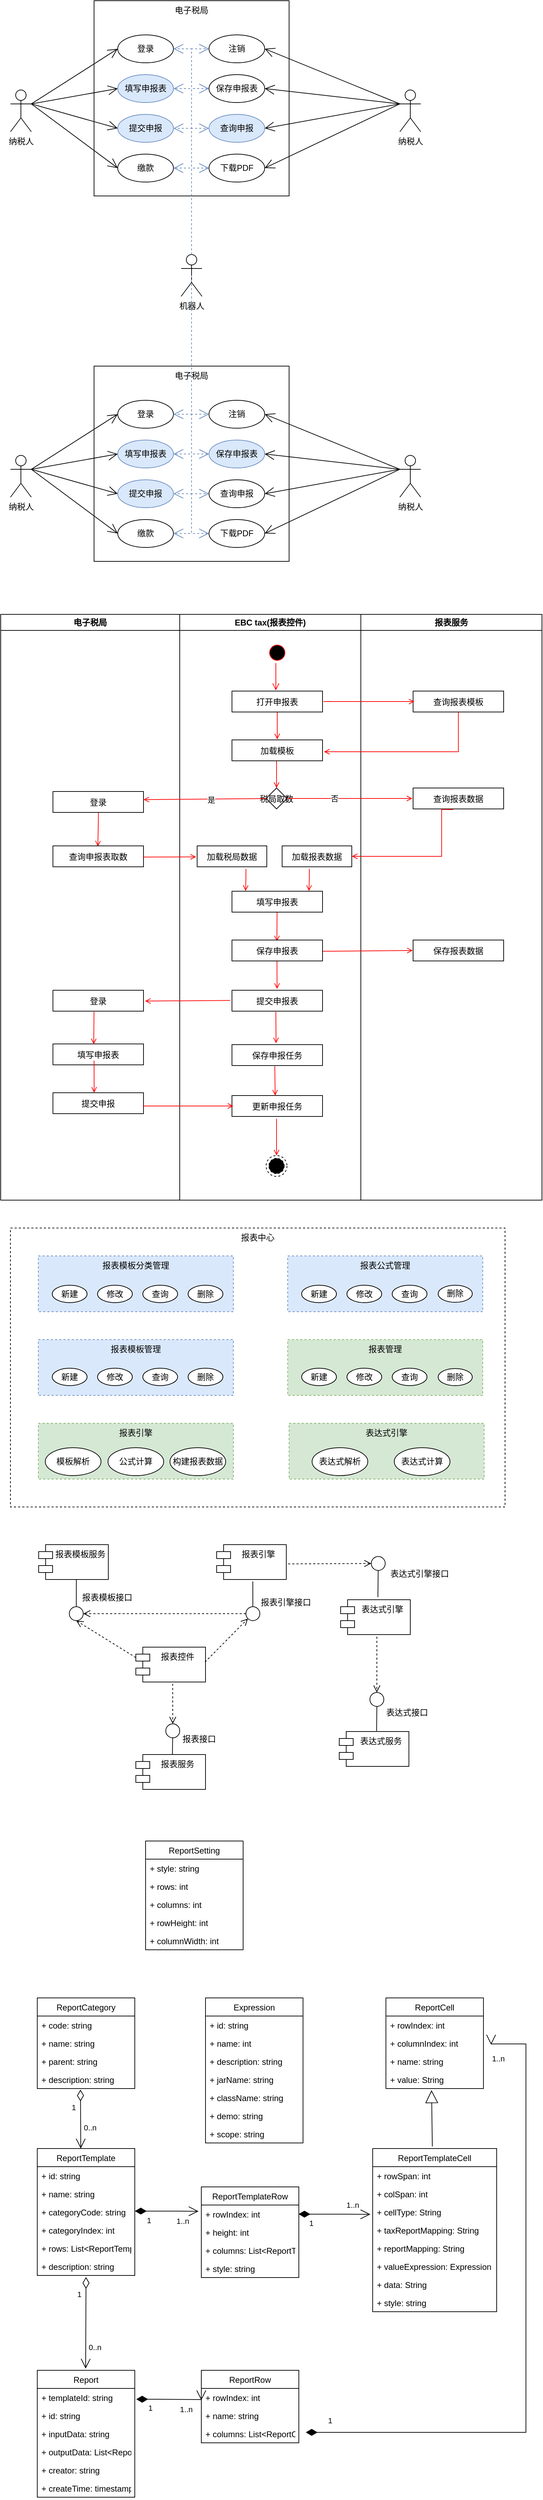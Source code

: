 <mxfile version="17.2.4" type="github">
  <diagram id="pesc5ZuLE12qNuX9gS1a" name="第 1 页">
    <mxGraphModel dx="731" dy="428" grid="1" gridSize="10" guides="1" tooltips="1" connect="1" arrows="1" fold="1" page="1" pageScale="1" pageWidth="827" pageHeight="1169" math="0" shadow="0">
      <root>
        <mxCell id="0" />
        <mxCell id="1" parent="0" />
        <mxCell id="q86BL1v4JnZUa4Sr2h56-255" value="报表中心" style="rounded=0;whiteSpace=wrap;html=1;verticalAlign=top;align=center;dashed=1;fillColor=none;" vertex="1" parent="1">
          <mxGeometry x="40" y="1800" width="710" height="400" as="geometry" />
        </mxCell>
        <mxCell id="q86BL1v4JnZUa4Sr2h56-1" value="电子税局" style="rounded=0;whiteSpace=wrap;html=1;verticalAlign=top;" vertex="1" parent="1">
          <mxGeometry x="160" y="40" width="280" height="280" as="geometry" />
        </mxCell>
        <mxCell id="q86BL1v4JnZUa4Sr2h56-3" value="纳税人" style="shape=umlActor;verticalLabelPosition=bottom;verticalAlign=top;html=1;outlineConnect=0;" vertex="1" parent="1">
          <mxGeometry x="40" y="168" width="30" height="60" as="geometry" />
        </mxCell>
        <mxCell id="q86BL1v4JnZUa4Sr2h56-4" value="填写申报表" style="ellipse;whiteSpace=wrap;html=1;aspect=fixed;fillColor=#dae8fc;strokeColor=#6c8ebf;" vertex="1" parent="1">
          <mxGeometry x="194" y="146" width="80" height="40" as="geometry" />
        </mxCell>
        <mxCell id="q86BL1v4JnZUa4Sr2h56-5" value="缴款" style="ellipse;whiteSpace=wrap;html=1;aspect=fixed;" vertex="1" parent="1">
          <mxGeometry x="194" y="260" width="80" height="40" as="geometry" />
        </mxCell>
        <mxCell id="q86BL1v4JnZUa4Sr2h56-6" value="登录" style="ellipse;whiteSpace=wrap;html=1;aspect=fixed;" vertex="1" parent="1">
          <mxGeometry x="194" y="89" width="80" height="40" as="geometry" />
        </mxCell>
        <mxCell id="q86BL1v4JnZUa4Sr2h56-7" value="保存申报表" style="ellipse;whiteSpace=wrap;html=1;aspect=fixed;" vertex="1" parent="1">
          <mxGeometry x="325" y="146" width="80" height="40" as="geometry" />
        </mxCell>
        <mxCell id="q86BL1v4JnZUa4Sr2h56-8" value="提交申报" style="ellipse;whiteSpace=wrap;html=1;aspect=fixed;fillColor=#dae8fc;strokeColor=#6c8ebf;" vertex="1" parent="1">
          <mxGeometry x="194" y="203" width="80" height="40" as="geometry" />
        </mxCell>
        <mxCell id="q86BL1v4JnZUa4Sr2h56-9" value="查询申报" style="ellipse;whiteSpace=wrap;html=1;aspect=fixed;fillColor=#dae8fc;strokeColor=#6c8ebf;" vertex="1" parent="1">
          <mxGeometry x="325" y="203" width="80" height="40" as="geometry" />
        </mxCell>
        <mxCell id="q86BL1v4JnZUa4Sr2h56-10" value="下载PDF" style="ellipse;whiteSpace=wrap;html=1;aspect=fixed;" vertex="1" parent="1">
          <mxGeometry x="325" y="260" width="80" height="40" as="geometry" />
        </mxCell>
        <mxCell id="q86BL1v4JnZUa4Sr2h56-11" value="注销" style="ellipse;whiteSpace=wrap;html=1;aspect=fixed;" vertex="1" parent="1">
          <mxGeometry x="325" y="89" width="80" height="40" as="geometry" />
        </mxCell>
        <mxCell id="q86BL1v4JnZUa4Sr2h56-16" value="" style="endArrow=open;endFill=1;endSize=12;html=1;rounded=0;exitX=1;exitY=0.333;exitDx=0;exitDy=0;exitPerimeter=0;entryX=0;entryY=0.5;entryDx=0;entryDy=0;" edge="1" parent="1" source="q86BL1v4JnZUa4Sr2h56-3" target="q86BL1v4JnZUa4Sr2h56-6">
          <mxGeometry width="160" relative="1" as="geometry">
            <mxPoint x="60" y="260" as="sourcePoint" />
            <mxPoint x="220" y="260" as="targetPoint" />
          </mxGeometry>
        </mxCell>
        <mxCell id="q86BL1v4JnZUa4Sr2h56-17" value="" style="endArrow=open;endFill=1;endSize=12;html=1;rounded=0;entryX=0;entryY=0.5;entryDx=0;entryDy=0;exitX=1;exitY=0.333;exitDx=0;exitDy=0;exitPerimeter=0;" edge="1" parent="1" source="q86BL1v4JnZUa4Sr2h56-3" target="q86BL1v4JnZUa4Sr2h56-4">
          <mxGeometry width="160" relative="1" as="geometry">
            <mxPoint x="70" y="160" as="sourcePoint" />
            <mxPoint x="196.105" y="129.62" as="targetPoint" />
          </mxGeometry>
        </mxCell>
        <mxCell id="q86BL1v4JnZUa4Sr2h56-18" value="" style="endArrow=open;endFill=1;endSize=12;html=1;rounded=0;entryX=0;entryY=0.5;entryDx=0;entryDy=0;exitX=1;exitY=0.333;exitDx=0;exitDy=0;exitPerimeter=0;" edge="1" parent="1" source="q86BL1v4JnZUa4Sr2h56-3" target="q86BL1v4JnZUa4Sr2h56-8">
          <mxGeometry width="160" relative="1" as="geometry">
            <mxPoint x="80" y="170" as="sourcePoint" />
            <mxPoint x="190" y="176" as="targetPoint" />
          </mxGeometry>
        </mxCell>
        <mxCell id="q86BL1v4JnZUa4Sr2h56-19" value="" style="endArrow=open;endFill=1;endSize=12;html=1;rounded=0;entryX=0;entryY=0.5;entryDx=0;entryDy=0;exitX=1;exitY=0.333;exitDx=0;exitDy=0;exitPerimeter=0;" edge="1" parent="1" source="q86BL1v4JnZUa4Sr2h56-3" target="q86BL1v4JnZUa4Sr2h56-5">
          <mxGeometry width="160" relative="1" as="geometry">
            <mxPoint x="90" y="180" as="sourcePoint" />
            <mxPoint x="120" y="300" as="targetPoint" />
          </mxGeometry>
        </mxCell>
        <mxCell id="q86BL1v4JnZUa4Sr2h56-29" value="纳税人" style="shape=umlActor;verticalLabelPosition=bottom;verticalAlign=top;html=1;outlineConnect=0;" vertex="1" parent="1">
          <mxGeometry x="599" y="168" width="30" height="60" as="geometry" />
        </mxCell>
        <mxCell id="q86BL1v4JnZUa4Sr2h56-31" value="" style="endArrow=open;endFill=1;endSize=12;html=1;rounded=0;exitX=0;exitY=0.333;exitDx=0;exitDy=0;exitPerimeter=0;entryX=1;entryY=0.5;entryDx=0;entryDy=0;" edge="1" parent="1" source="q86BL1v4JnZUa4Sr2h56-29" target="q86BL1v4JnZUa4Sr2h56-11">
          <mxGeometry width="160" relative="1" as="geometry">
            <mxPoint x="80" y="198" as="sourcePoint" />
            <mxPoint x="190" y="119" as="targetPoint" />
          </mxGeometry>
        </mxCell>
        <mxCell id="q86BL1v4JnZUa4Sr2h56-32" value="" style="endArrow=open;endFill=1;endSize=12;html=1;rounded=0;exitX=0;exitY=0.333;exitDx=0;exitDy=0;exitPerimeter=0;entryX=1;entryY=0.5;entryDx=0;entryDy=0;" edge="1" parent="1" source="q86BL1v4JnZUa4Sr2h56-29" target="q86BL1v4JnZUa4Sr2h56-7">
          <mxGeometry width="160" relative="1" as="geometry">
            <mxPoint x="490" y="198" as="sourcePoint" />
            <mxPoint x="360" y="119" as="targetPoint" />
          </mxGeometry>
        </mxCell>
        <mxCell id="q86BL1v4JnZUa4Sr2h56-33" value="" style="endArrow=open;endFill=1;endSize=12;html=1;rounded=0;exitX=0;exitY=0.333;exitDx=0;exitDy=0;exitPerimeter=0;entryX=1;entryY=0.5;entryDx=0;entryDy=0;" edge="1" parent="1" source="q86BL1v4JnZUa4Sr2h56-29" target="q86BL1v4JnZUa4Sr2h56-9">
          <mxGeometry width="160" relative="1" as="geometry">
            <mxPoint x="500" y="208" as="sourcePoint" />
            <mxPoint x="360" y="176" as="targetPoint" />
          </mxGeometry>
        </mxCell>
        <mxCell id="q86BL1v4JnZUa4Sr2h56-34" value="" style="endArrow=open;endFill=1;endSize=12;html=1;rounded=0;exitX=0;exitY=0.333;exitDx=0;exitDy=0;exitPerimeter=0;entryX=1;entryY=0.5;entryDx=0;entryDy=0;" edge="1" parent="1" source="q86BL1v4JnZUa4Sr2h56-29" target="q86BL1v4JnZUa4Sr2h56-10">
          <mxGeometry width="160" relative="1" as="geometry">
            <mxPoint x="510" y="218" as="sourcePoint" />
            <mxPoint x="360" y="233" as="targetPoint" />
          </mxGeometry>
        </mxCell>
        <mxCell id="q86BL1v4JnZUa4Sr2h56-116" value="电子税局" style="rounded=0;whiteSpace=wrap;html=1;verticalAlign=top;" vertex="1" parent="1">
          <mxGeometry x="160" y="564" width="280" height="280" as="geometry" />
        </mxCell>
        <mxCell id="q86BL1v4JnZUa4Sr2h56-117" value="纳税人" style="shape=umlActor;verticalLabelPosition=bottom;verticalAlign=top;html=1;outlineConnect=0;" vertex="1" parent="1">
          <mxGeometry x="40" y="692" width="30" height="60" as="geometry" />
        </mxCell>
        <mxCell id="q86BL1v4JnZUa4Sr2h56-118" value="填写申报表" style="ellipse;whiteSpace=wrap;html=1;aspect=fixed;fillColor=#dae8fc;strokeColor=#6c8ebf;" vertex="1" parent="1">
          <mxGeometry x="194" y="670" width="80" height="40" as="geometry" />
        </mxCell>
        <mxCell id="q86BL1v4JnZUa4Sr2h56-119" value="缴款" style="ellipse;whiteSpace=wrap;html=1;aspect=fixed;" vertex="1" parent="1">
          <mxGeometry x="194" y="784" width="80" height="40" as="geometry" />
        </mxCell>
        <mxCell id="q86BL1v4JnZUa4Sr2h56-120" value="登录" style="ellipse;whiteSpace=wrap;html=1;aspect=fixed;" vertex="1" parent="1">
          <mxGeometry x="194" y="613" width="80" height="40" as="geometry" />
        </mxCell>
        <mxCell id="q86BL1v4JnZUa4Sr2h56-121" value="保存申报表" style="ellipse;whiteSpace=wrap;html=1;aspect=fixed;fillColor=#dae8fc;strokeColor=#6c8ebf;" vertex="1" parent="1">
          <mxGeometry x="325" y="670" width="80" height="40" as="geometry" />
        </mxCell>
        <mxCell id="q86BL1v4JnZUa4Sr2h56-122" value="提交申报" style="ellipse;whiteSpace=wrap;html=1;aspect=fixed;fillColor=#dae8fc;strokeColor=#6c8ebf;" vertex="1" parent="1">
          <mxGeometry x="194" y="727" width="80" height="40" as="geometry" />
        </mxCell>
        <mxCell id="q86BL1v4JnZUa4Sr2h56-123" value="查询申报" style="ellipse;whiteSpace=wrap;html=1;aspect=fixed;" vertex="1" parent="1">
          <mxGeometry x="325" y="727" width="80" height="40" as="geometry" />
        </mxCell>
        <mxCell id="q86BL1v4JnZUa4Sr2h56-124" value="下载PDF" style="ellipse;whiteSpace=wrap;html=1;aspect=fixed;" vertex="1" parent="1">
          <mxGeometry x="325" y="784" width="80" height="40" as="geometry" />
        </mxCell>
        <mxCell id="q86BL1v4JnZUa4Sr2h56-125" value="注销" style="ellipse;whiteSpace=wrap;html=1;aspect=fixed;" vertex="1" parent="1">
          <mxGeometry x="325" y="613" width="80" height="40" as="geometry" />
        </mxCell>
        <mxCell id="q86BL1v4JnZUa4Sr2h56-126" value="" style="endArrow=open;endFill=1;endSize=12;html=1;rounded=0;exitX=1;exitY=0.333;exitDx=0;exitDy=0;exitPerimeter=0;entryX=0;entryY=0.5;entryDx=0;entryDy=0;" edge="1" parent="1" source="q86BL1v4JnZUa4Sr2h56-117" target="q86BL1v4JnZUa4Sr2h56-120">
          <mxGeometry width="160" relative="1" as="geometry">
            <mxPoint x="60" y="784" as="sourcePoint" />
            <mxPoint x="220" y="784" as="targetPoint" />
          </mxGeometry>
        </mxCell>
        <mxCell id="q86BL1v4JnZUa4Sr2h56-127" value="" style="endArrow=open;endFill=1;endSize=12;html=1;rounded=0;entryX=0;entryY=0.5;entryDx=0;entryDy=0;exitX=1;exitY=0.333;exitDx=0;exitDy=0;exitPerimeter=0;" edge="1" parent="1" source="q86BL1v4JnZUa4Sr2h56-117" target="q86BL1v4JnZUa4Sr2h56-118">
          <mxGeometry width="160" relative="1" as="geometry">
            <mxPoint x="70" y="684" as="sourcePoint" />
            <mxPoint x="196.105" y="653.62" as="targetPoint" />
          </mxGeometry>
        </mxCell>
        <mxCell id="q86BL1v4JnZUa4Sr2h56-128" value="" style="endArrow=open;endFill=1;endSize=12;html=1;rounded=0;entryX=0;entryY=0.5;entryDx=0;entryDy=0;exitX=1;exitY=0.333;exitDx=0;exitDy=0;exitPerimeter=0;" edge="1" parent="1" source="q86BL1v4JnZUa4Sr2h56-117" target="q86BL1v4JnZUa4Sr2h56-122">
          <mxGeometry width="160" relative="1" as="geometry">
            <mxPoint x="80" y="694" as="sourcePoint" />
            <mxPoint x="190" y="700" as="targetPoint" />
          </mxGeometry>
        </mxCell>
        <mxCell id="q86BL1v4JnZUa4Sr2h56-129" value="" style="endArrow=open;endFill=1;endSize=12;html=1;rounded=0;entryX=0;entryY=0.5;entryDx=0;entryDy=0;exitX=1;exitY=0.333;exitDx=0;exitDy=0;exitPerimeter=0;" edge="1" parent="1" source="q86BL1v4JnZUa4Sr2h56-117" target="q86BL1v4JnZUa4Sr2h56-119">
          <mxGeometry width="160" relative="1" as="geometry">
            <mxPoint x="90" y="704" as="sourcePoint" />
            <mxPoint x="120" y="824" as="targetPoint" />
          </mxGeometry>
        </mxCell>
        <mxCell id="q86BL1v4JnZUa4Sr2h56-130" value="纳税人" style="shape=umlActor;verticalLabelPosition=bottom;verticalAlign=top;html=1;outlineConnect=0;" vertex="1" parent="1">
          <mxGeometry x="599" y="692" width="30" height="60" as="geometry" />
        </mxCell>
        <mxCell id="q86BL1v4JnZUa4Sr2h56-131" value="" style="endArrow=open;endFill=1;endSize=12;html=1;rounded=0;exitX=0;exitY=0.333;exitDx=0;exitDy=0;exitPerimeter=0;entryX=1;entryY=0.5;entryDx=0;entryDy=0;" edge="1" parent="1" source="q86BL1v4JnZUa4Sr2h56-130" target="q86BL1v4JnZUa4Sr2h56-125">
          <mxGeometry width="160" relative="1" as="geometry">
            <mxPoint x="80" y="722" as="sourcePoint" />
            <mxPoint x="190" y="643" as="targetPoint" />
          </mxGeometry>
        </mxCell>
        <mxCell id="q86BL1v4JnZUa4Sr2h56-132" value="" style="endArrow=open;endFill=1;endSize=12;html=1;rounded=0;exitX=0;exitY=0.333;exitDx=0;exitDy=0;exitPerimeter=0;entryX=1;entryY=0.5;entryDx=0;entryDy=0;" edge="1" parent="1" source="q86BL1v4JnZUa4Sr2h56-130" target="q86BL1v4JnZUa4Sr2h56-121">
          <mxGeometry width="160" relative="1" as="geometry">
            <mxPoint x="490" y="722" as="sourcePoint" />
            <mxPoint x="360" y="643" as="targetPoint" />
          </mxGeometry>
        </mxCell>
        <mxCell id="q86BL1v4JnZUa4Sr2h56-133" value="" style="endArrow=open;endFill=1;endSize=12;html=1;rounded=0;exitX=0;exitY=0.333;exitDx=0;exitDy=0;exitPerimeter=0;entryX=1;entryY=0.5;entryDx=0;entryDy=0;" edge="1" parent="1" source="q86BL1v4JnZUa4Sr2h56-130" target="q86BL1v4JnZUa4Sr2h56-123">
          <mxGeometry width="160" relative="1" as="geometry">
            <mxPoint x="500" y="732" as="sourcePoint" />
            <mxPoint x="360" y="700" as="targetPoint" />
          </mxGeometry>
        </mxCell>
        <mxCell id="q86BL1v4JnZUa4Sr2h56-134" value="" style="endArrow=open;endFill=1;endSize=12;html=1;rounded=0;exitX=0;exitY=0.333;exitDx=0;exitDy=0;exitPerimeter=0;entryX=1;entryY=0.5;entryDx=0;entryDy=0;" edge="1" parent="1" source="q86BL1v4JnZUa4Sr2h56-130" target="q86BL1v4JnZUa4Sr2h56-124">
          <mxGeometry width="160" relative="1" as="geometry">
            <mxPoint x="510" y="742" as="sourcePoint" />
            <mxPoint x="360" y="757" as="targetPoint" />
          </mxGeometry>
        </mxCell>
        <mxCell id="q86BL1v4JnZUa4Sr2h56-135" value="机器人" style="shape=umlActor;verticalLabelPosition=bottom;verticalAlign=top;html=1;outlineConnect=0;" vertex="1" parent="1">
          <mxGeometry x="285" y="404" width="30" height="60" as="geometry" />
        </mxCell>
        <mxCell id="q86BL1v4JnZUa4Sr2h56-136" value="" style="endArrow=open;endFill=1;endSize=12;html=1;rounded=0;exitX=0.5;exitY=0.5;exitDx=0;exitDy=0;exitPerimeter=0;edgeStyle=orthogonalEdgeStyle;dashed=1;entryX=1;entryY=0.5;entryDx=0;entryDy=0;fillColor=#dae8fc;strokeColor=#6c8ebf;" edge="1" parent="1" source="q86BL1v4JnZUa4Sr2h56-135" target="q86BL1v4JnZUa4Sr2h56-120">
          <mxGeometry width="160" relative="1" as="geometry">
            <mxPoint x="50" y="509" as="sourcePoint" />
            <mxPoint x="174" y="430" as="targetPoint" />
            <Array as="points">
              <mxPoint x="300" y="633" />
            </Array>
          </mxGeometry>
        </mxCell>
        <mxCell id="q86BL1v4JnZUa4Sr2h56-137" value="" style="endArrow=open;endFill=1;endSize=12;html=1;rounded=0;exitX=0.5;exitY=0;exitDx=0;exitDy=0;exitPerimeter=0;edgeStyle=orthogonalEdgeStyle;entryX=1;entryY=0.5;entryDx=0;entryDy=0;dashed=1;fillColor=#dae8fc;strokeColor=#6c8ebf;" edge="1" parent="1" source="q86BL1v4JnZUa4Sr2h56-135" target="q86BL1v4JnZUa4Sr2h56-6">
          <mxGeometry width="160" relative="1" as="geometry">
            <mxPoint x="310" y="444" as="sourcePoint" />
            <mxPoint x="470" y="410" as="targetPoint" />
            <Array as="points">
              <mxPoint x="300" y="109" />
            </Array>
          </mxGeometry>
        </mxCell>
        <mxCell id="q86BL1v4JnZUa4Sr2h56-140" value="" style="endArrow=open;endFill=1;endSize=12;html=1;rounded=0;exitX=0.5;exitY=0;exitDx=0;exitDy=0;exitPerimeter=0;edgeStyle=orthogonalEdgeStyle;entryX=1;entryY=0.5;entryDx=0;entryDy=0;dashed=1;fillColor=#dae8fc;strokeColor=#6c8ebf;" edge="1" parent="1" source="q86BL1v4JnZUa4Sr2h56-135" target="q86BL1v4JnZUa4Sr2h56-5">
          <mxGeometry width="160" relative="1" as="geometry">
            <mxPoint x="300" y="415" as="sourcePoint" />
            <mxPoint x="274.0" y="120.0" as="targetPoint" />
            <Array as="points" />
          </mxGeometry>
        </mxCell>
        <mxCell id="q86BL1v4JnZUa4Sr2h56-141" value="" style="endArrow=open;endFill=1;endSize=12;html=1;rounded=0;exitX=0.5;exitY=0;exitDx=0;exitDy=0;exitPerimeter=0;edgeStyle=orthogonalEdgeStyle;entryX=1;entryY=0.5;entryDx=0;entryDy=0;dashed=1;fillColor=#dae8fc;strokeColor=#6c8ebf;" edge="1" parent="1" source="q86BL1v4JnZUa4Sr2h56-135" target="q86BL1v4JnZUa4Sr2h56-8">
          <mxGeometry width="160" relative="1" as="geometry">
            <mxPoint x="310" y="414" as="sourcePoint" />
            <mxPoint x="284.0" y="290" as="targetPoint" />
            <Array as="points" />
          </mxGeometry>
        </mxCell>
        <mxCell id="q86BL1v4JnZUa4Sr2h56-142" value="" style="endArrow=open;endFill=1;endSize=12;html=1;rounded=0;exitX=0.5;exitY=0;exitDx=0;exitDy=0;exitPerimeter=0;edgeStyle=orthogonalEdgeStyle;entryX=1;entryY=0.5;entryDx=0;entryDy=0;dashed=1;fillColor=#dae8fc;strokeColor=#6c8ebf;" edge="1" parent="1" source="q86BL1v4JnZUa4Sr2h56-135" target="q86BL1v4JnZUa4Sr2h56-4">
          <mxGeometry width="160" relative="1" as="geometry">
            <mxPoint x="310" y="414" as="sourcePoint" />
            <mxPoint x="284.0" y="290" as="targetPoint" />
            <Array as="points" />
          </mxGeometry>
        </mxCell>
        <mxCell id="q86BL1v4JnZUa4Sr2h56-143" value="" style="endArrow=open;endFill=1;endSize=12;html=1;rounded=0;exitX=0.5;exitY=0;exitDx=0;exitDy=0;exitPerimeter=0;edgeStyle=orthogonalEdgeStyle;entryX=0;entryY=0.5;entryDx=0;entryDy=0;dashed=1;fillColor=#dae8fc;strokeColor=#6c8ebf;" edge="1" parent="1" source="q86BL1v4JnZUa4Sr2h56-135" target="q86BL1v4JnZUa4Sr2h56-11">
          <mxGeometry width="160" relative="1" as="geometry">
            <mxPoint x="310" y="414" as="sourcePoint" />
            <mxPoint x="284" y="176" as="targetPoint" />
            <Array as="points">
              <mxPoint x="300" y="109" />
            </Array>
          </mxGeometry>
        </mxCell>
        <mxCell id="q86BL1v4JnZUa4Sr2h56-144" value="" style="endArrow=open;endFill=1;endSize=12;html=1;rounded=0;exitX=0.5;exitY=0;exitDx=0;exitDy=0;exitPerimeter=0;edgeStyle=orthogonalEdgeStyle;entryX=0;entryY=0.5;entryDx=0;entryDy=0;dashed=1;fillColor=#dae8fc;strokeColor=#6c8ebf;" edge="1" parent="1" source="q86BL1v4JnZUa4Sr2h56-135" target="q86BL1v4JnZUa4Sr2h56-7">
          <mxGeometry width="160" relative="1" as="geometry">
            <mxPoint x="310" y="414" as="sourcePoint" />
            <mxPoint x="335" y="119" as="targetPoint" />
            <Array as="points">
              <mxPoint x="300" y="166" />
            </Array>
          </mxGeometry>
        </mxCell>
        <mxCell id="q86BL1v4JnZUa4Sr2h56-145" value="" style="endArrow=open;endFill=1;endSize=12;html=1;rounded=0;exitX=0.5;exitY=0;exitDx=0;exitDy=0;exitPerimeter=0;edgeStyle=orthogonalEdgeStyle;entryX=0;entryY=0.5;entryDx=0;entryDy=0;dashed=1;fillColor=#dae8fc;strokeColor=#6c8ebf;" edge="1" parent="1" source="q86BL1v4JnZUa4Sr2h56-135" target="q86BL1v4JnZUa4Sr2h56-9">
          <mxGeometry width="160" relative="1" as="geometry">
            <mxPoint x="310" y="414" as="sourcePoint" />
            <mxPoint x="335" y="176" as="targetPoint" />
            <Array as="points">
              <mxPoint x="300" y="223" />
            </Array>
          </mxGeometry>
        </mxCell>
        <mxCell id="q86BL1v4JnZUa4Sr2h56-146" value="" style="endArrow=open;endFill=1;endSize=12;html=1;rounded=0;exitX=0.5;exitY=0;exitDx=0;exitDy=0;exitPerimeter=0;edgeStyle=orthogonalEdgeStyle;entryX=0;entryY=0.5;entryDx=0;entryDy=0;dashed=1;fillColor=#dae8fc;strokeColor=#6c8ebf;" edge="1" parent="1" source="q86BL1v4JnZUa4Sr2h56-135" target="q86BL1v4JnZUa4Sr2h56-10">
          <mxGeometry width="160" relative="1" as="geometry">
            <mxPoint x="310" y="414" as="sourcePoint" />
            <mxPoint x="335" y="233" as="targetPoint" />
            <Array as="points">
              <mxPoint x="300" y="280" />
            </Array>
          </mxGeometry>
        </mxCell>
        <mxCell id="q86BL1v4JnZUa4Sr2h56-147" value="" style="endArrow=open;endFill=1;endSize=12;html=1;rounded=0;exitX=0.5;exitY=0.5;exitDx=0;exitDy=0;exitPerimeter=0;edgeStyle=orthogonalEdgeStyle;dashed=1;entryX=1;entryY=0.5;entryDx=0;entryDy=0;fillColor=#dae8fc;strokeColor=#6c8ebf;" edge="1" parent="1" source="q86BL1v4JnZUa4Sr2h56-135" target="q86BL1v4JnZUa4Sr2h56-118">
          <mxGeometry width="160" relative="1" as="geometry">
            <mxPoint x="310" y="444" as="sourcePoint" />
            <mxPoint x="284" y="643" as="targetPoint" />
            <Array as="points">
              <mxPoint x="300" y="690" />
            </Array>
          </mxGeometry>
        </mxCell>
        <mxCell id="q86BL1v4JnZUa4Sr2h56-148" value="" style="endArrow=open;endFill=1;endSize=12;html=1;rounded=0;exitX=0.5;exitY=0.5;exitDx=0;exitDy=0;exitPerimeter=0;edgeStyle=orthogonalEdgeStyle;dashed=1;entryX=1;entryY=0.5;entryDx=0;entryDy=0;fillColor=#dae8fc;strokeColor=#6c8ebf;" edge="1" parent="1" source="q86BL1v4JnZUa4Sr2h56-135" target="q86BL1v4JnZUa4Sr2h56-119">
          <mxGeometry width="160" relative="1" as="geometry">
            <mxPoint x="310" y="444" as="sourcePoint" />
            <mxPoint x="284" y="700" as="targetPoint" />
            <Array as="points">
              <mxPoint x="300" y="804" />
            </Array>
          </mxGeometry>
        </mxCell>
        <mxCell id="q86BL1v4JnZUa4Sr2h56-149" value="" style="endArrow=open;endFill=1;endSize=12;html=1;rounded=0;exitX=0.5;exitY=0.5;exitDx=0;exitDy=0;exitPerimeter=0;edgeStyle=orthogonalEdgeStyle;dashed=1;entryX=1;entryY=0.5;entryDx=0;entryDy=0;fillColor=#dae8fc;strokeColor=#6c8ebf;" edge="1" parent="1" source="q86BL1v4JnZUa4Sr2h56-135" target="q86BL1v4JnZUa4Sr2h56-122">
          <mxGeometry width="160" relative="1" as="geometry">
            <mxPoint x="310" y="444" as="sourcePoint" />
            <mxPoint x="284" y="814" as="targetPoint" />
            <Array as="points">
              <mxPoint x="300" y="747" />
            </Array>
          </mxGeometry>
        </mxCell>
        <mxCell id="q86BL1v4JnZUa4Sr2h56-150" value="" style="endArrow=open;endFill=1;endSize=12;html=1;rounded=0;exitX=0.5;exitY=0.5;exitDx=0;exitDy=0;exitPerimeter=0;edgeStyle=orthogonalEdgeStyle;dashed=1;entryX=0;entryY=0.5;entryDx=0;entryDy=0;fillColor=#dae8fc;strokeColor=#6c8ebf;" edge="1" parent="1" source="q86BL1v4JnZUa4Sr2h56-135" target="q86BL1v4JnZUa4Sr2h56-125">
          <mxGeometry width="160" relative="1" as="geometry">
            <mxPoint x="311" y="444" as="sourcePoint" />
            <mxPoint x="285.0" y="643" as="targetPoint" />
            <Array as="points">
              <mxPoint x="300" y="633" />
            </Array>
          </mxGeometry>
        </mxCell>
        <mxCell id="q86BL1v4JnZUa4Sr2h56-151" value="" style="endArrow=open;endFill=1;endSize=12;html=1;rounded=0;exitX=0.5;exitY=0.5;exitDx=0;exitDy=0;exitPerimeter=0;edgeStyle=orthogonalEdgeStyle;dashed=1;entryX=0;entryY=0.5;entryDx=0;entryDy=0;fillColor=#dae8fc;strokeColor=#6c8ebf;" edge="1" parent="1" source="q86BL1v4JnZUa4Sr2h56-135" target="q86BL1v4JnZUa4Sr2h56-121">
          <mxGeometry width="160" relative="1" as="geometry">
            <mxPoint x="311" y="444" as="sourcePoint" />
            <mxPoint x="285.0" y="700" as="targetPoint" />
            <Array as="points">
              <mxPoint x="300" y="690" />
            </Array>
          </mxGeometry>
        </mxCell>
        <mxCell id="q86BL1v4JnZUa4Sr2h56-152" value="" style="endArrow=open;endFill=1;endSize=12;html=1;rounded=0;exitX=0.5;exitY=0.5;exitDx=0;exitDy=0;exitPerimeter=0;edgeStyle=orthogonalEdgeStyle;dashed=1;entryX=0;entryY=0.5;entryDx=0;entryDy=0;fillColor=#dae8fc;strokeColor=#6c8ebf;" edge="1" parent="1" source="q86BL1v4JnZUa4Sr2h56-135" target="q86BL1v4JnZUa4Sr2h56-124">
          <mxGeometry width="160" relative="1" as="geometry">
            <mxPoint x="311" y="444" as="sourcePoint" />
            <mxPoint x="285.0" y="814" as="targetPoint" />
            <Array as="points">
              <mxPoint x="300" y="804" />
            </Array>
          </mxGeometry>
        </mxCell>
        <mxCell id="q86BL1v4JnZUa4Sr2h56-153" value="" style="endArrow=open;endFill=1;endSize=12;html=1;rounded=0;exitX=0.5;exitY=0.5;exitDx=0;exitDy=0;exitPerimeter=0;edgeStyle=orthogonalEdgeStyle;dashed=1;entryX=0;entryY=0.5;entryDx=0;entryDy=0;fillColor=#dae8fc;strokeColor=#6c8ebf;" edge="1" parent="1" source="q86BL1v4JnZUa4Sr2h56-135" target="q86BL1v4JnZUa4Sr2h56-123">
          <mxGeometry width="160" relative="1" as="geometry">
            <mxPoint x="311" y="444" as="sourcePoint" />
            <mxPoint x="285.0" y="757" as="targetPoint" />
            <Array as="points">
              <mxPoint x="300" y="747" />
            </Array>
          </mxGeometry>
        </mxCell>
        <mxCell id="q86BL1v4JnZUa4Sr2h56-154" value="电子税局" style="swimlane;whiteSpace=wrap;startSize=23;" vertex="1" parent="1">
          <mxGeometry x="26" y="920" width="257" height="840" as="geometry" />
        </mxCell>
        <mxCell id="q86BL1v4JnZUa4Sr2h56-158" value="" style="endArrow=open;strokeColor=#FF0000;endFill=1;rounded=0;entryX=0.496;entryY=0.029;entryDx=0;entryDy=0;entryPerimeter=0;exitX=0.504;exitY=0.7;exitDx=0;exitDy=0;exitPerimeter=0;" edge="1" parent="q86BL1v4JnZUa4Sr2h56-154" source="q86BL1v4JnZUa4Sr2h56-163" target="q86BL1v4JnZUa4Sr2h56-161">
          <mxGeometry relative="1" as="geometry" />
        </mxCell>
        <mxCell id="q86BL1v4JnZUa4Sr2h56-161" value="查询申报表取数" style="" vertex="1" parent="q86BL1v4JnZUa4Sr2h56-154">
          <mxGeometry x="75" y="332" width="130" height="30" as="geometry" />
        </mxCell>
        <mxCell id="q86BL1v4JnZUa4Sr2h56-163" value="登录" style="" vertex="1" parent="q86BL1v4JnZUa4Sr2h56-154">
          <mxGeometry x="75" y="254" width="130" height="30" as="geometry" />
        </mxCell>
        <mxCell id="q86BL1v4JnZUa4Sr2h56-220" value="登录" style="" vertex="1" parent="q86BL1v4JnZUa4Sr2h56-154">
          <mxGeometry x="75" y="539" width="130" height="30" as="geometry" />
        </mxCell>
        <mxCell id="q86BL1v4JnZUa4Sr2h56-221" value="填写申报表" style="" vertex="1" parent="q86BL1v4JnZUa4Sr2h56-154">
          <mxGeometry x="75" y="616" width="130" height="30" as="geometry" />
        </mxCell>
        <mxCell id="q86BL1v4JnZUa4Sr2h56-222" value="提交申报" style="" vertex="1" parent="q86BL1v4JnZUa4Sr2h56-154">
          <mxGeometry x="75" y="686" width="130" height="30" as="geometry" />
        </mxCell>
        <mxCell id="q86BL1v4JnZUa4Sr2h56-224" value="" style="endArrow=open;strokeColor=#FF0000;endFill=1;rounded=0;entryX=0.45;entryY=0.017;entryDx=0;entryDy=0;entryPerimeter=0;" edge="1" parent="q86BL1v4JnZUa4Sr2h56-154" target="q86BL1v4JnZUa4Sr2h56-221">
          <mxGeometry relative="1" as="geometry">
            <mxPoint x="134" y="570" as="sourcePoint" />
            <mxPoint x="134" y="610" as="targetPoint" />
          </mxGeometry>
        </mxCell>
        <mxCell id="q86BL1v4JnZUa4Sr2h56-225" value="" style="endArrow=open;strokeColor=#FF0000;endFill=1;rounded=0;entryX=0.455;entryY=-0.001;entryDx=0;entryDy=0;entryPerimeter=0;" edge="1" parent="q86BL1v4JnZUa4Sr2h56-154" target="q86BL1v4JnZUa4Sr2h56-222">
          <mxGeometry relative="1" as="geometry">
            <mxPoint x="134" y="640" as="sourcePoint" />
            <mxPoint x="141" y="680" as="targetPoint" />
          </mxGeometry>
        </mxCell>
        <mxCell id="q86BL1v4JnZUa4Sr2h56-173" value="EBC tax(报表控件)" style="swimlane;whiteSpace=wrap;startSize=23;" vertex="1" parent="1">
          <mxGeometry x="283" y="920" width="260" height="840" as="geometry" />
        </mxCell>
        <mxCell id="q86BL1v4JnZUa4Sr2h56-174" value="" style="ellipse;shape=startState;fillColor=#000000;strokeColor=#ff0000;" vertex="1" parent="q86BL1v4JnZUa4Sr2h56-173">
          <mxGeometry x="125" y="40" width="30" height="30" as="geometry" />
        </mxCell>
        <mxCell id="q86BL1v4JnZUa4Sr2h56-175" value="" style="edgeStyle=elbowEdgeStyle;elbow=horizontal;verticalAlign=bottom;endArrow=open;endSize=8;strokeColor=#FF0000;endFill=1;rounded=0;entryX=0.486;entryY=-0.032;entryDx=0;entryDy=0;entryPerimeter=0;" edge="1" parent="q86BL1v4JnZUa4Sr2h56-173" source="q86BL1v4JnZUa4Sr2h56-174" target="q86BL1v4JnZUa4Sr2h56-182">
          <mxGeometry x="100" y="40" as="geometry">
            <mxPoint x="115" y="110" as="targetPoint" />
          </mxGeometry>
        </mxCell>
        <mxCell id="q86BL1v4JnZUa4Sr2h56-176" value="创建edf_rpa_user_task" style="" vertex="1" parent="q86BL1v4JnZUa4Sr2h56-173">
          <mxGeometry x="75" y="110" width="130" height="30" as="geometry" />
        </mxCell>
        <mxCell id="q86BL1v4JnZUa4Sr2h56-177" value="" style="endArrow=open;strokeColor=#FF0000;endFill=1;rounded=0;entryX=0.5;entryY=0;entryDx=0;entryDy=0;" edge="1" parent="q86BL1v4JnZUa4Sr2h56-173" target="q86BL1v4JnZUa4Sr2h56-216">
          <mxGeometry relative="1" as="geometry">
            <mxPoint x="139" y="190" as="sourcePoint" />
          </mxGeometry>
        </mxCell>
        <mxCell id="q86BL1v4JnZUa4Sr2h56-179" value="提交申报表" style="" vertex="1" parent="q86BL1v4JnZUa4Sr2h56-173">
          <mxGeometry x="75" y="539" width="130" height="30" as="geometry" />
        </mxCell>
        <mxCell id="q86BL1v4JnZUa4Sr2h56-183" value="" style="endArrow=open;strokeColor=#FF0000;endFill=1;rounded=0;" edge="1" parent="q86BL1v4JnZUa4Sr2h56-173">
          <mxGeometry relative="1" as="geometry">
            <mxPoint x="139.5" y="469" as="targetPoint" />
            <mxPoint x="139.81" y="418.24" as="sourcePoint" />
          </mxGeometry>
        </mxCell>
        <mxCell id="q86BL1v4JnZUa4Sr2h56-184" value="填写申报表" style="" vertex="1" parent="q86BL1v4JnZUa4Sr2h56-173">
          <mxGeometry x="75" y="397" width="130" height="30" as="geometry" />
        </mxCell>
        <mxCell id="q86BL1v4JnZUa4Sr2h56-185" value="" style="endArrow=open;strokeColor=#FF0000;endFill=1;rounded=0;entryX=0.498;entryY=-0.062;entryDx=0;entryDy=0;entryPerimeter=0;" edge="1" parent="q86BL1v4JnZUa4Sr2h56-173" target="q86BL1v4JnZUa4Sr2h56-179">
          <mxGeometry relative="1" as="geometry">
            <mxPoint x="139.5" y="529" as="targetPoint" />
            <mxPoint x="139.6" y="489.0" as="sourcePoint" />
          </mxGeometry>
        </mxCell>
        <mxCell id="q86BL1v4JnZUa4Sr2h56-186" value="保存申报表" style="" vertex="1" parent="q86BL1v4JnZUa4Sr2h56-173">
          <mxGeometry x="75" y="467" width="130" height="30" as="geometry" />
        </mxCell>
        <mxCell id="q86BL1v4JnZUa4Sr2h56-213" value="加载模板" style="" vertex="1" parent="q86BL1v4JnZUa4Sr2h56-173">
          <mxGeometry x="75" y="180" width="130" height="30" as="geometry" />
        </mxCell>
        <mxCell id="q86BL1v4JnZUa4Sr2h56-215" value="" style="endArrow=open;strokeColor=#FF0000;endFill=1;rounded=0;entryX=0.5;entryY=-0.025;entryDx=0;entryDy=0;entryPerimeter=0;" edge="1" parent="q86BL1v4JnZUa4Sr2h56-173" source="q86BL1v4JnZUa4Sr2h56-182" target="q86BL1v4JnZUa4Sr2h56-213">
          <mxGeometry relative="1" as="geometry">
            <mxPoint x="247" y="160.0" as="sourcePoint" />
            <mxPoint x="247.48" y="227.87" as="targetPoint" />
          </mxGeometry>
        </mxCell>
        <mxCell id="q86BL1v4JnZUa4Sr2h56-182" value="打开申报表" style="" vertex="1" parent="q86BL1v4JnZUa4Sr2h56-173">
          <mxGeometry x="75" y="110" width="130" height="30" as="geometry" />
        </mxCell>
        <mxCell id="q86BL1v4JnZUa4Sr2h56-216" value="税局取数" style="rhombus;" vertex="1" parent="q86BL1v4JnZUa4Sr2h56-173">
          <mxGeometry x="124" y="249" width="30" height="30" as="geometry" />
        </mxCell>
        <mxCell id="q86BL1v4JnZUa4Sr2h56-180" value="加载税局数据" style="" vertex="1" parent="q86BL1v4JnZUa4Sr2h56-173">
          <mxGeometry x="25" y="332" width="100" height="30" as="geometry" />
        </mxCell>
        <mxCell id="q86BL1v4JnZUa4Sr2h56-219" value="" style="endArrow=open;strokeColor=#FF0000;endFill=1;rounded=0;exitX=0.701;exitY=1.094;exitDx=0;exitDy=0;exitPerimeter=0;entryX=0.15;entryY=-0.013;entryDx=0;entryDy=0;entryPerimeter=0;" edge="1" parent="q86BL1v4JnZUa4Sr2h56-173" source="q86BL1v4JnZUa4Sr2h56-180" target="q86BL1v4JnZUa4Sr2h56-184">
          <mxGeometry relative="1" as="geometry">
            <mxPoint x="149.5" y="479" as="targetPoint" />
            <mxPoint x="149.81" y="428.24" as="sourcePoint" />
            <Array as="points">
              <mxPoint x="95" y="380" />
            </Array>
          </mxGeometry>
        </mxCell>
        <mxCell id="q86BL1v4JnZUa4Sr2h56-226" value="保存申报任务" style="" vertex="1" parent="q86BL1v4JnZUa4Sr2h56-173">
          <mxGeometry x="75" y="617" width="130" height="30" as="geometry" />
        </mxCell>
        <mxCell id="q86BL1v4JnZUa4Sr2h56-227" value="" style="endArrow=open;strokeColor=#FF0000;endFill=1;rounded=0;entryX=0.487;entryY=-0.065;entryDx=0;entryDy=0;entryPerimeter=0;" edge="1" parent="q86BL1v4JnZUa4Sr2h56-173" target="q86BL1v4JnZUa4Sr2h56-226">
          <mxGeometry relative="1" as="geometry">
            <mxPoint x="138" y="570" as="sourcePoint" />
            <mxPoint x="139" y="610" as="targetPoint" />
          </mxGeometry>
        </mxCell>
        <mxCell id="q86BL1v4JnZUa4Sr2h56-228" value="更新申报任务" style="" vertex="1" parent="q86BL1v4JnZUa4Sr2h56-173">
          <mxGeometry x="75" y="690" width="130" height="30" as="geometry" />
        </mxCell>
        <mxCell id="q86BL1v4JnZUa4Sr2h56-229" value="" style="endArrow=open;strokeColor=#FF0000;endFill=1;rounded=0;exitX=0.473;exitY=1.034;exitDx=0;exitDy=0;exitPerimeter=0;" edge="1" parent="q86BL1v4JnZUa4Sr2h56-173" source="q86BL1v4JnZUa4Sr2h56-226">
          <mxGeometry relative="1" as="geometry">
            <mxPoint x="148" y="670" as="sourcePoint" />
            <mxPoint x="137" y="690" as="targetPoint" />
          </mxGeometry>
        </mxCell>
        <mxCell id="q86BL1v4JnZUa4Sr2h56-236" value="加载报表数据" style="" vertex="1" parent="q86BL1v4JnZUa4Sr2h56-173">
          <mxGeometry x="147" y="332" width="100" height="30" as="geometry" />
        </mxCell>
        <mxCell id="q86BL1v4JnZUa4Sr2h56-275" value="" style="ellipse;html=1;shape=endState;fillColor=#000000;strokeColor=#000000;dashed=1;" vertex="1" parent="q86BL1v4JnZUa4Sr2h56-173">
          <mxGeometry x="124" y="776" width="30" height="30" as="geometry" />
        </mxCell>
        <mxCell id="q86BL1v4JnZUa4Sr2h56-276" value="" style="endArrow=open;strokeColor=#FF0000;endFill=1;rounded=0;exitX=0.492;exitY=1.109;exitDx=0;exitDy=0;exitPerimeter=0;entryX=0.5;entryY=0;entryDx=0;entryDy=0;" edge="1" parent="q86BL1v4JnZUa4Sr2h56-173" source="q86BL1v4JnZUa4Sr2h56-228" target="q86BL1v4JnZUa4Sr2h56-275">
          <mxGeometry relative="1" as="geometry">
            <mxPoint x="146.49" y="733.02" as="sourcePoint" />
            <mxPoint x="139" y="775" as="targetPoint" />
          </mxGeometry>
        </mxCell>
        <mxCell id="q86BL1v4JnZUa4Sr2h56-192" value="报表服务" style="swimlane;whiteSpace=wrap;startSize=23;" vertex="1" parent="1">
          <mxGeometry x="543" y="920" width="260" height="840" as="geometry" />
        </mxCell>
        <mxCell id="q86BL1v4JnZUa4Sr2h56-195" value="创建edf_rpa_user_task" style="" vertex="1" parent="q86BL1v4JnZUa4Sr2h56-192">
          <mxGeometry x="75" y="110" width="130" height="30" as="geometry" />
        </mxCell>
        <mxCell id="q86BL1v4JnZUa4Sr2h56-199" value="保存报表数据" style="" vertex="1" parent="q86BL1v4JnZUa4Sr2h56-192">
          <mxGeometry x="75" y="467" width="130" height="30" as="geometry" />
        </mxCell>
        <mxCell id="q86BL1v4JnZUa4Sr2h56-201" value="查询报表模板" style="" vertex="1" parent="q86BL1v4JnZUa4Sr2h56-192">
          <mxGeometry x="75" y="110" width="130" height="30" as="geometry" />
        </mxCell>
        <mxCell id="q86BL1v4JnZUa4Sr2h56-232" value="查询报表数据" style="" vertex="1" parent="q86BL1v4JnZUa4Sr2h56-192">
          <mxGeometry x="75" y="249" width="130" height="30" as="geometry" />
        </mxCell>
        <mxCell id="q86BL1v4JnZUa4Sr2h56-237" value="" style="endArrow=open;strokeColor=#FF0000;endFill=1;rounded=0;edgeStyle=orthogonalEdgeStyle;exitX=0.443;exitY=1.028;exitDx=0;exitDy=0;exitPerimeter=0;" edge="1" parent="q86BL1v4JnZUa4Sr2h56-192" source="q86BL1v4JnZUa4Sr2h56-232">
          <mxGeometry relative="1" as="geometry">
            <mxPoint x="-13" y="347" as="targetPoint" />
            <mxPoint x="117" y="290" as="sourcePoint" />
            <Array as="points">
              <mxPoint x="116" y="290" />
              <mxPoint x="116" y="290" />
              <mxPoint x="116" y="347" />
            </Array>
          </mxGeometry>
        </mxCell>
        <mxCell id="q86BL1v4JnZUa4Sr2h56-210" value="" style="endArrow=open;strokeColor=#FF0000;endFill=1;rounded=0;entryX=-0.015;entryY=0.524;entryDx=0;entryDy=0;entryPerimeter=0;" edge="1" parent="1" target="q86BL1v4JnZUa4Sr2h56-180">
          <mxGeometry relative="1" as="geometry">
            <mxPoint x="230" y="1268" as="sourcePoint" />
            <mxPoint x="300" y="1268" as="targetPoint" />
          </mxGeometry>
        </mxCell>
        <mxCell id="q86BL1v4JnZUa4Sr2h56-197" value="" style="endArrow=open;strokeColor=#FF0000;endFill=1;rounded=0;edgeStyle=orthogonalEdgeStyle;" edge="1" parent="1">
          <mxGeometry relative="1" as="geometry">
            <mxPoint x="490" y="1117" as="targetPoint" />
            <mxPoint x="683" y="1060" as="sourcePoint" />
            <Array as="points">
              <mxPoint x="683" y="1117" />
            </Array>
          </mxGeometry>
        </mxCell>
        <mxCell id="q86BL1v4JnZUa4Sr2h56-211" value="" style="endArrow=open;strokeColor=#FF0000;endFill=1;rounded=0;exitX=1.01;exitY=0.501;exitDx=0;exitDy=0;exitPerimeter=0;entryX=0.015;entryY=0.501;entryDx=0;entryDy=0;entryPerimeter=0;" edge="1" parent="1" source="q86BL1v4JnZUa4Sr2h56-182" target="q86BL1v4JnZUa4Sr2h56-201">
          <mxGeometry relative="1" as="geometry">
            <mxPoint x="433.52" y="1061.0" as="sourcePoint" />
            <mxPoint x="520" y="1090" as="targetPoint" />
          </mxGeometry>
        </mxCell>
        <mxCell id="q86BL1v4JnZUa4Sr2h56-212" value="" style="endArrow=open;strokeColor=#FF0000;endFill=1;rounded=0;entryX=1;entryY=0.389;entryDx=0;entryDy=0;entryPerimeter=0;" edge="1" parent="1" source="q86BL1v4JnZUa4Sr2h56-216" target="q86BL1v4JnZUa4Sr2h56-163">
          <mxGeometry relative="1" as="geometry">
            <mxPoint x="356.83" y="1183.22" as="sourcePoint" />
            <mxPoint x="230" y="1187" as="targetPoint" />
          </mxGeometry>
        </mxCell>
        <mxCell id="q86BL1v4JnZUa4Sr2h56-217" value="是" style="edgeLabel;html=1;align=center;verticalAlign=middle;resizable=0;points=[];" vertex="1" connectable="0" parent="q86BL1v4JnZUa4Sr2h56-212">
          <mxGeometry x="-0.105" y="1" relative="1" as="geometry">
            <mxPoint as="offset" />
          </mxGeometry>
        </mxCell>
        <mxCell id="q86BL1v4JnZUa4Sr2h56-214" value="" style="endArrow=open;strokeColor=#FF0000;endFill=1;rounded=0;exitX=1.004;exitY=0.539;exitDx=0;exitDy=0;exitPerimeter=0;entryX=-0.004;entryY=0.499;entryDx=0;entryDy=0;entryPerimeter=0;" edge="1" parent="1" source="q86BL1v4JnZUa4Sr2h56-186" target="q86BL1v4JnZUa4Sr2h56-199">
          <mxGeometry relative="1" as="geometry">
            <mxPoint x="499.3" y="1121.03" as="sourcePoint" />
            <mxPoint x="629.95" y="1121.03" as="targetPoint" />
          </mxGeometry>
        </mxCell>
        <mxCell id="q86BL1v4JnZUa4Sr2h56-223" value="" style="endArrow=open;strokeColor=#FF0000;endFill=1;rounded=0;exitX=-0.019;exitY=0.487;exitDx=0;exitDy=0;exitPerimeter=0;entryX=1.017;entryY=0.518;entryDx=0;entryDy=0;entryPerimeter=0;" edge="1" parent="1" source="q86BL1v4JnZUa4Sr2h56-179" target="q86BL1v4JnZUa4Sr2h56-220">
          <mxGeometry relative="1" as="geometry">
            <mxPoint x="498.52" y="1421.17" as="sourcePoint" />
            <mxPoint x="610.48" y="1419.97" as="targetPoint" />
          </mxGeometry>
        </mxCell>
        <mxCell id="q86BL1v4JnZUa4Sr2h56-230" value="" style="endArrow=open;strokeColor=#FF0000;endFill=1;rounded=0;exitX=0.992;exitY=0.633;exitDx=0;exitDy=0;exitPerimeter=0;" edge="1" parent="1" source="q86BL1v4JnZUa4Sr2h56-222">
          <mxGeometry relative="1" as="geometry">
            <mxPoint x="361.54" y="1590" as="sourcePoint" />
            <mxPoint x="360" y="1625" as="targetPoint" />
          </mxGeometry>
        </mxCell>
        <mxCell id="q86BL1v4JnZUa4Sr2h56-178" value="" style="endArrow=open;strokeColor=#FF0000;endFill=1;rounded=0;edgeStyle=orthogonalEdgeStyle;exitX=1;exitY=0.5;exitDx=0;exitDy=0;entryX=-0.008;entryY=0.5;entryDx=0;entryDy=0;entryPerimeter=0;" edge="1" parent="1" source="q86BL1v4JnZUa4Sr2h56-216" target="q86BL1v4JnZUa4Sr2h56-232">
          <mxGeometry relative="1" as="geometry">
            <mxPoint x="480" y="1280" as="targetPoint" />
            <mxPoint x="514" y="1184" as="sourcePoint" />
            <Array as="points" />
          </mxGeometry>
        </mxCell>
        <mxCell id="q86BL1v4JnZUa4Sr2h56-218" value="否" style="edgeLabel;html=1;align=center;verticalAlign=middle;resizable=0;points=[];" vertex="1" connectable="0" parent="q86BL1v4JnZUa4Sr2h56-178">
          <mxGeometry x="-0.417" y="-2" relative="1" as="geometry">
            <mxPoint x="15" y="-2" as="offset" />
          </mxGeometry>
        </mxCell>
        <mxCell id="q86BL1v4JnZUa4Sr2h56-238" value="" style="endArrow=open;strokeColor=#FF0000;endFill=1;rounded=0;exitX=0.701;exitY=1.094;exitDx=0;exitDy=0;exitPerimeter=0;entryX=0.15;entryY=-0.013;entryDx=0;entryDy=0;entryPerimeter=0;" edge="1" parent="1">
          <mxGeometry relative="1" as="geometry">
            <mxPoint x="468.5" y="1316.61" as="targetPoint" />
            <mxPoint x="469.1" y="1284.82" as="sourcePoint" />
            <Array as="points">
              <mxPoint x="469" y="1300" />
            </Array>
          </mxGeometry>
        </mxCell>
        <mxCell id="q86BL1v4JnZUa4Sr2h56-240" value="报表模板分类管理" style="rounded=0;whiteSpace=wrap;html=1;verticalAlign=top;align=center;dashed=1;fillColor=#dae8fc;strokeColor=#6c8ebf;" vertex="1" parent="1">
          <mxGeometry x="80" y="1840" width="280" height="80" as="geometry" />
        </mxCell>
        <mxCell id="q86BL1v4JnZUa4Sr2h56-245" value="查询" style="ellipse;whiteSpace=wrap;html=1;aspect=fixed;" vertex="1" parent="1">
          <mxGeometry x="230" y="1882" width="50" height="25" as="geometry" />
        </mxCell>
        <mxCell id="q86BL1v4JnZUa4Sr2h56-246" value="新建" style="ellipse;whiteSpace=wrap;html=1;aspect=fixed;" vertex="1" parent="1">
          <mxGeometry x="100" y="1882" width="50" height="25" as="geometry" />
        </mxCell>
        <mxCell id="q86BL1v4JnZUa4Sr2h56-247" value="修改" style="ellipse;whiteSpace=wrap;html=1;aspect=fixed;" vertex="1" parent="1">
          <mxGeometry x="165" y="1882" width="50" height="25" as="geometry" />
        </mxCell>
        <mxCell id="q86BL1v4JnZUa4Sr2h56-248" value="删除" style="ellipse;whiteSpace=wrap;html=1;aspect=fixed;" vertex="1" parent="1">
          <mxGeometry x="295" y="1882" width="50" height="25" as="geometry" />
        </mxCell>
        <mxCell id="q86BL1v4JnZUa4Sr2h56-250" value="报表模板管理" style="rounded=0;whiteSpace=wrap;html=1;verticalAlign=top;align=center;dashed=1;fillColor=#dae8fc;strokeColor=#6c8ebf;" vertex="1" parent="1">
          <mxGeometry x="80" y="1960" width="280" height="80" as="geometry" />
        </mxCell>
        <mxCell id="q86BL1v4JnZUa4Sr2h56-251" value="查询" style="ellipse;whiteSpace=wrap;html=1;aspect=fixed;" vertex="1" parent="1">
          <mxGeometry x="230" y="2001" width="50" height="25" as="geometry" />
        </mxCell>
        <mxCell id="q86BL1v4JnZUa4Sr2h56-252" value="新建" style="ellipse;whiteSpace=wrap;html=1;aspect=fixed;" vertex="1" parent="1">
          <mxGeometry x="100" y="2001" width="50" height="25" as="geometry" />
        </mxCell>
        <mxCell id="q86BL1v4JnZUa4Sr2h56-253" value="修改" style="ellipse;whiteSpace=wrap;html=1;aspect=fixed;" vertex="1" parent="1">
          <mxGeometry x="165" y="2001" width="50" height="25" as="geometry" />
        </mxCell>
        <mxCell id="q86BL1v4JnZUa4Sr2h56-254" value="删除" style="ellipse;whiteSpace=wrap;html=1;aspect=fixed;" vertex="1" parent="1">
          <mxGeometry x="295" y="2001" width="50" height="25" as="geometry" />
        </mxCell>
        <mxCell id="q86BL1v4JnZUa4Sr2h56-263" value="报表公式管理" style="rounded=0;whiteSpace=wrap;html=1;verticalAlign=top;align=center;dashed=1;fillColor=#dae8fc;strokeColor=#6c8ebf;" vertex="1" parent="1">
          <mxGeometry x="438" y="1840" width="280" height="80" as="geometry" />
        </mxCell>
        <mxCell id="q86BL1v4JnZUa4Sr2h56-264" value="查询" style="ellipse;whiteSpace=wrap;html=1;aspect=fixed;" vertex="1" parent="1">
          <mxGeometry x="588" y="1882" width="50" height="25" as="geometry" />
        </mxCell>
        <mxCell id="q86BL1v4JnZUa4Sr2h56-265" value="新建" style="ellipse;whiteSpace=wrap;html=1;aspect=fixed;" vertex="1" parent="1">
          <mxGeometry x="458" y="1882" width="50" height="25" as="geometry" />
        </mxCell>
        <mxCell id="q86BL1v4JnZUa4Sr2h56-266" value="修改" style="ellipse;whiteSpace=wrap;html=1;aspect=fixed;" vertex="1" parent="1">
          <mxGeometry x="523" y="1882" width="50" height="25" as="geometry" />
        </mxCell>
        <mxCell id="q86BL1v4JnZUa4Sr2h56-267" value="删除" style="ellipse;whiteSpace=wrap;html=1;aspect=fixed;" vertex="1" parent="1">
          <mxGeometry x="654" y="1882" width="49" height="24.5" as="geometry" />
        </mxCell>
        <mxCell id="q86BL1v4JnZUa4Sr2h56-268" value="报表管理" style="rounded=0;whiteSpace=wrap;html=1;verticalAlign=top;align=center;dashed=1;fillColor=#d5e8d4;strokeColor=#82b366;" vertex="1" parent="1">
          <mxGeometry x="438" y="1960" width="280" height="80" as="geometry" />
        </mxCell>
        <mxCell id="q86BL1v4JnZUa4Sr2h56-269" value="查询" style="ellipse;whiteSpace=wrap;html=1;aspect=fixed;" vertex="1" parent="1">
          <mxGeometry x="588" y="2001" width="50" height="25" as="geometry" />
        </mxCell>
        <mxCell id="q86BL1v4JnZUa4Sr2h56-270" value="新建" style="ellipse;whiteSpace=wrap;html=1;aspect=fixed;" vertex="1" parent="1">
          <mxGeometry x="458" y="2001" width="50" height="25" as="geometry" />
        </mxCell>
        <mxCell id="q86BL1v4JnZUa4Sr2h56-271" value="修改" style="ellipse;whiteSpace=wrap;html=1;aspect=fixed;" vertex="1" parent="1">
          <mxGeometry x="523" y="2001" width="50" height="25" as="geometry" />
        </mxCell>
        <mxCell id="q86BL1v4JnZUa4Sr2h56-272" value="删除" style="ellipse;whiteSpace=wrap;html=1;aspect=fixed;" vertex="1" parent="1">
          <mxGeometry x="654" y="2001.5" width="49" height="24.5" as="geometry" />
        </mxCell>
        <mxCell id="q86BL1v4JnZUa4Sr2h56-277" value="报表控件" style="shape=module;align=left;spacingLeft=20;align=center;verticalAlign=top;fillColor=none;" vertex="1" parent="1">
          <mxGeometry x="220" y="2401" width="100" height="50" as="geometry" />
        </mxCell>
        <mxCell id="q86BL1v4JnZUa4Sr2h56-278" value="报表引擎" style="shape=module;align=left;spacingLeft=20;align=center;verticalAlign=top;fillColor=none;" vertex="1" parent="1">
          <mxGeometry x="336" y="2254" width="100" height="50" as="geometry" />
        </mxCell>
        <mxCell id="q86BL1v4JnZUa4Sr2h56-280" value="" style="ellipse;html=1;fillColor=none;aspect=fixed;" vertex="1" parent="1">
          <mxGeometry x="378" y="2343" width="20" height="20" as="geometry" />
        </mxCell>
        <mxCell id="q86BL1v4JnZUa4Sr2h56-281" value="" style="endArrow=none;html=1;rounded=0;align=center;verticalAlign=top;endFill=0;labelBackgroundColor=none;endSize=6;exitX=0.519;exitY=1.055;exitDx=0;exitDy=0;exitPerimeter=0;" edge="1" target="q86BL1v4JnZUa4Sr2h56-280" parent="1" source="q86BL1v4JnZUa4Sr2h56-278">
          <mxGeometry relative="1" as="geometry">
            <mxPoint x="388" y="2321" as="sourcePoint" />
          </mxGeometry>
        </mxCell>
        <mxCell id="q86BL1v4JnZUa4Sr2h56-286" value="表达式引擎" style="shape=module;align=left;spacingLeft=20;align=center;verticalAlign=top;fillColor=none;" vertex="1" parent="1">
          <mxGeometry x="514" y="2333" width="100" height="50" as="geometry" />
        </mxCell>
        <mxCell id="q86BL1v4JnZUa4Sr2h56-287" value="" style="ellipse;html=1;fillColor=none;aspect=fixed;" vertex="1" parent="1">
          <mxGeometry x="558" y="2271" width="20" height="20" as="geometry" />
        </mxCell>
        <mxCell id="q86BL1v4JnZUa4Sr2h56-288" value="" style="endArrow=none;html=1;rounded=0;align=center;verticalAlign=top;endFill=0;labelBackgroundColor=none;endSize=6;exitX=0.535;exitY=-0.074;exitDx=0;exitDy=0;exitPerimeter=0;" edge="1" parent="1" source="q86BL1v4JnZUa4Sr2h56-286" target="q86BL1v4JnZUa4Sr2h56-287">
          <mxGeometry relative="1" as="geometry">
            <mxPoint x="546" y="2279" as="sourcePoint" />
          </mxGeometry>
        </mxCell>
        <mxCell id="q86BL1v4JnZUa4Sr2h56-289" value="" style="endArrow=open;startArrow=none;endFill=0;startFill=0;endSize=8;html=1;verticalAlign=bottom;dashed=1;labelBackgroundColor=none;rounded=0;exitX=0.993;exitY=0.428;exitDx=0;exitDy=0;exitPerimeter=0;entryX=0;entryY=1;entryDx=0;entryDy=0;" edge="1" parent="1" source="q86BL1v4JnZUa4Sr2h56-277" target="q86BL1v4JnZUa4Sr2h56-280">
          <mxGeometry width="160" relative="1" as="geometry">
            <mxPoint x="279" y="2210" as="sourcePoint" />
            <mxPoint x="439" y="2210" as="targetPoint" />
          </mxGeometry>
        </mxCell>
        <mxCell id="q86BL1v4JnZUa4Sr2h56-290" value="" style="endArrow=open;startArrow=none;endFill=0;startFill=0;endSize=8;html=1;verticalAlign=bottom;dashed=1;labelBackgroundColor=none;rounded=0;entryX=0;entryY=0.5;entryDx=0;entryDy=0;exitX=1.026;exitY=0.553;exitDx=0;exitDy=0;exitPerimeter=0;" edge="1" parent="1" source="q86BL1v4JnZUa4Sr2h56-278" target="q86BL1v4JnZUa4Sr2h56-287">
          <mxGeometry width="160" relative="1" as="geometry">
            <mxPoint x="502.9" y="2341.65" as="sourcePoint" />
            <mxPoint x="795" y="2357.4" as="targetPoint" />
          </mxGeometry>
        </mxCell>
        <mxCell id="q86BL1v4JnZUa4Sr2h56-292" value="报表引擎接口" style="text;html=1;strokeColor=none;fillColor=none;align=center;verticalAlign=middle;whiteSpace=wrap;rounded=0;" vertex="1" parent="1">
          <mxGeometry x="396" y="2322" width="79" height="30" as="geometry" />
        </mxCell>
        <mxCell id="q86BL1v4JnZUa4Sr2h56-293" value="表达式引擎接口" style="text;html=1;strokeColor=none;fillColor=none;align=center;verticalAlign=middle;whiteSpace=wrap;rounded=0;" vertex="1" parent="1">
          <mxGeometry x="580" y="2284" width="95" height="23" as="geometry" />
        </mxCell>
        <mxCell id="q86BL1v4JnZUa4Sr2h56-294" value="报表模板服务" style="shape=module;align=left;spacingLeft=20;align=center;verticalAlign=top;fillColor=none;" vertex="1" parent="1">
          <mxGeometry x="80.5" y="2254" width="100" height="50" as="geometry" />
        </mxCell>
        <mxCell id="q86BL1v4JnZUa4Sr2h56-295" value="" style="ellipse;html=1;fillColor=none;aspect=fixed;" vertex="1" parent="1">
          <mxGeometry x="124.5" y="2343" width="20" height="20" as="geometry" />
        </mxCell>
        <mxCell id="q86BL1v4JnZUa4Sr2h56-296" value="" style="endArrow=none;html=1;rounded=0;align=center;verticalAlign=top;endFill=0;labelBackgroundColor=none;endSize=6;exitX=0.541;exitY=0.999;exitDx=0;exitDy=0;exitPerimeter=0;" edge="1" parent="1" source="q86BL1v4JnZUa4Sr2h56-294" target="q86BL1v4JnZUa4Sr2h56-295">
          <mxGeometry relative="1" as="geometry">
            <mxPoint x="135" y="2316" as="sourcePoint" />
          </mxGeometry>
        </mxCell>
        <mxCell id="q86BL1v4JnZUa4Sr2h56-297" value="报表模板接口" style="text;html=1;strokeColor=none;fillColor=none;align=center;verticalAlign=middle;whiteSpace=wrap;rounded=0;" vertex="1" parent="1">
          <mxGeometry x="138.5" y="2315" width="80" height="30" as="geometry" />
        </mxCell>
        <mxCell id="q86BL1v4JnZUa4Sr2h56-298" value="" style="endArrow=open;startArrow=none;endFill=0;startFill=0;endSize=8;html=1;verticalAlign=bottom;dashed=1;labelBackgroundColor=none;rounded=0;exitX=0;exitY=0;exitDx=0;exitDy=15;exitPerimeter=0;entryX=0.5;entryY=1;entryDx=0;entryDy=0;" edge="1" parent="1" source="q86BL1v4JnZUa4Sr2h56-277" target="q86BL1v4JnZUa4Sr2h56-295">
          <mxGeometry width="160" relative="1" as="geometry">
            <mxPoint x="119.8" y="2307.6" as="sourcePoint" />
            <mxPoint x="215" y="2306" as="targetPoint" />
          </mxGeometry>
        </mxCell>
        <mxCell id="q86BL1v4JnZUa4Sr2h56-299" value="" style="endArrow=open;startArrow=none;endFill=0;startFill=0;endSize=8;html=1;verticalAlign=bottom;dashed=1;labelBackgroundColor=none;rounded=0;exitX=0;exitY=0.5;exitDx=0;exitDy=0;entryX=1;entryY=0.5;entryDx=0;entryDy=0;" edge="1" parent="1" source="q86BL1v4JnZUa4Sr2h56-280" target="q86BL1v4JnZUa4Sr2h56-295">
          <mxGeometry width="160" relative="1" as="geometry">
            <mxPoint x="260.0" y="2375.33" as="sourcePoint" />
            <mxPoint x="145" y="2353" as="targetPoint" />
          </mxGeometry>
        </mxCell>
        <mxCell id="q86BL1v4JnZUa4Sr2h56-300" value="报表服务" style="shape=module;align=left;spacingLeft=20;align=center;verticalAlign=top;fillColor=none;" vertex="1" parent="1">
          <mxGeometry x="220" y="2555" width="100" height="50" as="geometry" />
        </mxCell>
        <mxCell id="q86BL1v4JnZUa4Sr2h56-301" value="表达式服务" style="shape=module;align=left;spacingLeft=20;align=center;verticalAlign=top;fillColor=none;" vertex="1" parent="1">
          <mxGeometry x="512" y="2522" width="100" height="50" as="geometry" />
        </mxCell>
        <mxCell id="q86BL1v4JnZUa4Sr2h56-303" value="" style="ellipse;html=1;fillColor=none;aspect=fixed;" vertex="1" parent="1">
          <mxGeometry x="556" y="2466" width="20" height="20" as="geometry" />
        </mxCell>
        <mxCell id="q86BL1v4JnZUa4Sr2h56-304" value="" style="endArrow=none;html=1;rounded=0;align=center;verticalAlign=top;endFill=0;labelBackgroundColor=none;endSize=6;exitX=0.536;exitY=-0.014;exitDx=0;exitDy=0;exitPerimeter=0;" edge="1" parent="1" target="q86BL1v4JnZUa4Sr2h56-303" source="q86BL1v4JnZUa4Sr2h56-301">
          <mxGeometry relative="1" as="geometry">
            <mxPoint x="566" y="2502" as="sourcePoint" />
          </mxGeometry>
        </mxCell>
        <mxCell id="q86BL1v4JnZUa4Sr2h56-305" value="表达式接口" style="text;html=1;strokeColor=none;fillColor=none;align=center;verticalAlign=middle;whiteSpace=wrap;rounded=0;" vertex="1" parent="1">
          <mxGeometry x="571" y="2480" width="77" height="30" as="geometry" />
        </mxCell>
        <mxCell id="q86BL1v4JnZUa4Sr2h56-309" value="" style="ellipse;html=1;fillColor=none;aspect=fixed;" vertex="1" parent="1">
          <mxGeometry x="263" y="2511" width="20" height="20" as="geometry" />
        </mxCell>
        <mxCell id="q86BL1v4JnZUa4Sr2h56-310" value="" style="endArrow=none;html=1;rounded=0;align=center;verticalAlign=top;endFill=0;labelBackgroundColor=none;endSize=6;exitX=0.615;exitY=-0.007;exitDx=0;exitDy=0;exitPerimeter=0;" edge="1" parent="1" target="q86BL1v4JnZUa4Sr2h56-309">
          <mxGeometry relative="1" as="geometry">
            <mxPoint x="272.5" y="2554.65" as="sourcePoint" />
          </mxGeometry>
        </mxCell>
        <mxCell id="q86BL1v4JnZUa4Sr2h56-311" value="报表接口" style="text;html=1;strokeColor=none;fillColor=none;align=center;verticalAlign=middle;whiteSpace=wrap;rounded=0;" vertex="1" parent="1">
          <mxGeometry x="281" y="2522" width="60" height="21" as="geometry" />
        </mxCell>
        <mxCell id="q86BL1v4JnZUa4Sr2h56-312" value="" style="endArrow=open;startArrow=none;endFill=0;startFill=0;endSize=8;html=1;verticalAlign=bottom;dashed=1;labelBackgroundColor=none;rounded=0;exitX=0.529;exitY=1.05;exitDx=0;exitDy=0;exitPerimeter=0;entryX=0.5;entryY=0;entryDx=0;entryDy=0;" edge="1" parent="1" source="q86BL1v4JnZUa4Sr2h56-277" target="q86BL1v4JnZUa4Sr2h56-309">
          <mxGeometry width="160" relative="1" as="geometry">
            <mxPoint x="197.75" y="2504" as="sourcePoint" />
            <mxPoint x="165" y="2566" as="targetPoint" />
          </mxGeometry>
        </mxCell>
        <mxCell id="q86BL1v4JnZUa4Sr2h56-313" value="" style="endArrow=open;startArrow=none;endFill=0;startFill=0;endSize=8;html=1;verticalAlign=bottom;dashed=1;labelBackgroundColor=none;rounded=0;entryX=0.5;entryY=0;entryDx=0;entryDy=0;" edge="1" parent="1" target="q86BL1v4JnZUa4Sr2h56-303">
          <mxGeometry width="160" relative="1" as="geometry">
            <mxPoint x="566" y="2386" as="sourcePoint" />
            <mxPoint x="454.629" y="2437.671" as="targetPoint" />
          </mxGeometry>
        </mxCell>
        <mxCell id="q86BL1v4JnZUa4Sr2h56-315" value="报表引擎" style="rounded=0;whiteSpace=wrap;html=1;verticalAlign=top;align=center;dashed=1;fillColor=#d5e8d4;strokeColor=#82b366;" vertex="1" parent="1">
          <mxGeometry x="80" y="2080" width="280" height="80" as="geometry" />
        </mxCell>
        <mxCell id="q86BL1v4JnZUa4Sr2h56-316" value="构建报表数据" style="ellipse;whiteSpace=wrap;html=1;aspect=fixed;" vertex="1" parent="1">
          <mxGeometry x="269" y="2115" width="80" height="40" as="geometry" />
        </mxCell>
        <mxCell id="q86BL1v4JnZUa4Sr2h56-317" value="模板解析" style="ellipse;whiteSpace=wrap;html=1;aspect=fixed;" vertex="1" parent="1">
          <mxGeometry x="90" y="2115" width="80" height="40" as="geometry" />
        </mxCell>
        <mxCell id="q86BL1v4JnZUa4Sr2h56-318" value="公式计算" style="ellipse;whiteSpace=wrap;html=1;aspect=fixed;" vertex="1" parent="1">
          <mxGeometry x="180" y="2115" width="80" height="40" as="geometry" />
        </mxCell>
        <mxCell id="q86BL1v4JnZUa4Sr2h56-320" value="表达式引擎" style="rounded=0;whiteSpace=wrap;html=1;verticalAlign=top;align=center;dashed=1;fillColor=#d5e8d4;strokeColor=#82b366;" vertex="1" parent="1">
          <mxGeometry x="440" y="2080" width="280" height="80" as="geometry" />
        </mxCell>
        <mxCell id="q86BL1v4JnZUa4Sr2h56-322" value="表达式解析" style="ellipse;whiteSpace=wrap;html=1;aspect=fixed;" vertex="1" parent="1">
          <mxGeometry x="473" y="2115" width="80" height="40" as="geometry" />
        </mxCell>
        <mxCell id="q86BL1v4JnZUa4Sr2h56-323" value="表达式计算" style="ellipse;whiteSpace=wrap;html=1;aspect=fixed;" vertex="1" parent="1">
          <mxGeometry x="591" y="2115" width="80" height="40" as="geometry" />
        </mxCell>
        <mxCell id="q86BL1v4JnZUa4Sr2h56-329" value="ReportCategory" style="swimlane;fontStyle=0;childLayout=stackLayout;horizontal=1;startSize=26;fillColor=none;horizontalStack=0;resizeParent=1;resizeParentMax=0;resizeLast=0;collapsible=1;marginBottom=0;" vertex="1" parent="1">
          <mxGeometry x="78.5" y="2904" width="140" height="130" as="geometry">
            <mxRectangle x="80.5" y="2720" width="120" height="26" as="alternateBounds" />
          </mxGeometry>
        </mxCell>
        <mxCell id="q86BL1v4JnZUa4Sr2h56-330" value="+ code: string" style="text;strokeColor=none;fillColor=none;align=left;verticalAlign=top;spacingLeft=4;spacingRight=4;overflow=hidden;rotatable=0;points=[[0,0.5],[1,0.5]];portConstraint=eastwest;" vertex="1" parent="q86BL1v4JnZUa4Sr2h56-329">
          <mxGeometry y="26" width="140" height="26" as="geometry" />
        </mxCell>
        <mxCell id="q86BL1v4JnZUa4Sr2h56-331" value="+ name: string" style="text;strokeColor=none;fillColor=none;align=left;verticalAlign=top;spacingLeft=4;spacingRight=4;overflow=hidden;rotatable=0;points=[[0,0.5],[1,0.5]];portConstraint=eastwest;" vertex="1" parent="q86BL1v4JnZUa4Sr2h56-329">
          <mxGeometry y="52" width="140" height="26" as="geometry" />
        </mxCell>
        <mxCell id="q86BL1v4JnZUa4Sr2h56-332" value="+ parent: string" style="text;strokeColor=none;fillColor=none;align=left;verticalAlign=top;spacingLeft=4;spacingRight=4;overflow=hidden;rotatable=0;points=[[0,0.5],[1,0.5]];portConstraint=eastwest;" vertex="1" parent="q86BL1v4JnZUa4Sr2h56-329">
          <mxGeometry y="78" width="140" height="26" as="geometry" />
        </mxCell>
        <mxCell id="q86BL1v4JnZUa4Sr2h56-355" value="+ description: string" style="text;strokeColor=none;fillColor=none;align=left;verticalAlign=top;spacingLeft=4;spacingRight=4;overflow=hidden;rotatable=0;points=[[0,0.5],[1,0.5]];portConstraint=eastwest;" vertex="1" parent="q86BL1v4JnZUa4Sr2h56-329">
          <mxGeometry y="104" width="140" height="26" as="geometry" />
        </mxCell>
        <mxCell id="q86BL1v4JnZUa4Sr2h56-337" value="ReportTemplate" style="swimlane;fontStyle=0;childLayout=stackLayout;horizontal=1;startSize=26;fillColor=none;horizontalStack=0;resizeParent=1;resizeParentMax=0;resizeLast=0;collapsible=1;marginBottom=0;" vertex="1" parent="1">
          <mxGeometry x="78.5" y="3120" width="140" height="182" as="geometry">
            <mxRectangle x="80.5" y="2720" width="120" height="26" as="alternateBounds" />
          </mxGeometry>
        </mxCell>
        <mxCell id="q86BL1v4JnZUa4Sr2h56-338" value="+ id: string" style="text;strokeColor=none;fillColor=none;align=left;verticalAlign=top;spacingLeft=4;spacingRight=4;overflow=hidden;rotatable=0;points=[[0,0.5],[1,0.5]];portConstraint=eastwest;" vertex="1" parent="q86BL1v4JnZUa4Sr2h56-337">
          <mxGeometry y="26" width="140" height="26" as="geometry" />
        </mxCell>
        <mxCell id="q86BL1v4JnZUa4Sr2h56-339" value="+ name: string" style="text;strokeColor=none;fillColor=none;align=left;verticalAlign=top;spacingLeft=4;spacingRight=4;overflow=hidden;rotatable=0;points=[[0,0.5],[1,0.5]];portConstraint=eastwest;" vertex="1" parent="q86BL1v4JnZUa4Sr2h56-337">
          <mxGeometry y="52" width="140" height="26" as="geometry" />
        </mxCell>
        <mxCell id="q86BL1v4JnZUa4Sr2h56-340" value="+ categoryCode: string" style="text;strokeColor=none;fillColor=none;align=left;verticalAlign=top;spacingLeft=4;spacingRight=4;overflow=hidden;rotatable=0;points=[[0,0.5],[1,0.5]];portConstraint=eastwest;" vertex="1" parent="q86BL1v4JnZUa4Sr2h56-337">
          <mxGeometry y="78" width="140" height="26" as="geometry" />
        </mxCell>
        <mxCell id="q86BL1v4JnZUa4Sr2h56-350" value="+ categoryIndex: int" style="text;strokeColor=none;fillColor=none;align=left;verticalAlign=top;spacingLeft=4;spacingRight=4;overflow=hidden;rotatable=0;points=[[0,0.5],[1,0.5]];portConstraint=eastwest;" vertex="1" parent="q86BL1v4JnZUa4Sr2h56-337">
          <mxGeometry y="104" width="140" height="26" as="geometry" />
        </mxCell>
        <mxCell id="q86BL1v4JnZUa4Sr2h56-372" value="+ rows: List&lt;ReportTemplateRow&gt;" style="text;strokeColor=none;fillColor=none;align=left;verticalAlign=top;spacingLeft=4;spacingRight=4;overflow=hidden;rotatable=0;points=[[0,0.5],[1,0.5]];portConstraint=eastwest;" vertex="1" parent="q86BL1v4JnZUa4Sr2h56-337">
          <mxGeometry y="130" width="140" height="26" as="geometry" />
        </mxCell>
        <mxCell id="q86BL1v4JnZUa4Sr2h56-388" value="+ description: string" style="text;strokeColor=none;fillColor=none;align=left;verticalAlign=top;spacingLeft=4;spacingRight=4;overflow=hidden;rotatable=0;points=[[0,0.5],[1,0.5]];portConstraint=eastwest;" vertex="1" parent="q86BL1v4JnZUa4Sr2h56-337">
          <mxGeometry y="156" width="140" height="26" as="geometry" />
        </mxCell>
        <mxCell id="q86BL1v4JnZUa4Sr2h56-341" value="ReportSetting" style="swimlane;fontStyle=0;childLayout=stackLayout;horizontal=1;startSize=26;fillColor=none;horizontalStack=0;resizeParent=1;resizeParentMax=0;resizeLast=0;collapsible=1;marginBottom=0;" vertex="1" parent="1">
          <mxGeometry x="234" y="2679" width="140" height="156" as="geometry">
            <mxRectangle x="80.5" y="2720" width="120" height="26" as="alternateBounds" />
          </mxGeometry>
        </mxCell>
        <mxCell id="q86BL1v4JnZUa4Sr2h56-342" value="+ style: string" style="text;strokeColor=none;fillColor=none;align=left;verticalAlign=top;spacingLeft=4;spacingRight=4;overflow=hidden;rotatable=0;points=[[0,0.5],[1,0.5]];portConstraint=eastwest;" vertex="1" parent="q86BL1v4JnZUa4Sr2h56-341">
          <mxGeometry y="26" width="140" height="26" as="geometry" />
        </mxCell>
        <mxCell id="q86BL1v4JnZUa4Sr2h56-343" value="+ rows: int" style="text;strokeColor=none;fillColor=none;align=left;verticalAlign=top;spacingLeft=4;spacingRight=4;overflow=hidden;rotatable=0;points=[[0,0.5],[1,0.5]];portConstraint=eastwest;" vertex="1" parent="q86BL1v4JnZUa4Sr2h56-341">
          <mxGeometry y="52" width="140" height="26" as="geometry" />
        </mxCell>
        <mxCell id="q86BL1v4JnZUa4Sr2h56-344" value="+ columns: int" style="text;strokeColor=none;fillColor=none;align=left;verticalAlign=top;spacingLeft=4;spacingRight=4;overflow=hidden;rotatable=0;points=[[0,0.5],[1,0.5]];portConstraint=eastwest;" vertex="1" parent="q86BL1v4JnZUa4Sr2h56-341">
          <mxGeometry y="78" width="140" height="26" as="geometry" />
        </mxCell>
        <mxCell id="q86BL1v4JnZUa4Sr2h56-353" value="+ rowHeight: int" style="text;strokeColor=none;fillColor=none;align=left;verticalAlign=top;spacingLeft=4;spacingRight=4;overflow=hidden;rotatable=0;points=[[0,0.5],[1,0.5]];portConstraint=eastwest;" vertex="1" parent="q86BL1v4JnZUa4Sr2h56-341">
          <mxGeometry y="104" width="140" height="26" as="geometry" />
        </mxCell>
        <mxCell id="q86BL1v4JnZUa4Sr2h56-352" value="+ columnWidth: int" style="text;strokeColor=none;fillColor=none;align=left;verticalAlign=top;spacingLeft=4;spacingRight=4;overflow=hidden;rotatable=0;points=[[0,0.5],[1,0.5]];portConstraint=eastwest;" vertex="1" parent="q86BL1v4JnZUa4Sr2h56-341">
          <mxGeometry y="130" width="140" height="26" as="geometry" />
        </mxCell>
        <mxCell id="q86BL1v4JnZUa4Sr2h56-356" value="ReportTemplateRow" style="swimlane;fontStyle=0;childLayout=stackLayout;horizontal=1;startSize=26;fillColor=none;horizontalStack=0;resizeParent=1;resizeParentMax=0;resizeLast=0;collapsible=1;marginBottom=0;" vertex="1" parent="1">
          <mxGeometry x="314" y="3175" width="140" height="130" as="geometry">
            <mxRectangle x="80.5" y="2720" width="120" height="26" as="alternateBounds" />
          </mxGeometry>
        </mxCell>
        <mxCell id="q86BL1v4JnZUa4Sr2h56-357" value="+ rowIndex: int" style="text;strokeColor=none;fillColor=none;align=left;verticalAlign=top;spacingLeft=4;spacingRight=4;overflow=hidden;rotatable=0;points=[[0,0.5],[1,0.5]];portConstraint=eastwest;" vertex="1" parent="q86BL1v4JnZUa4Sr2h56-356">
          <mxGeometry y="26" width="140" height="26" as="geometry" />
        </mxCell>
        <mxCell id="q86BL1v4JnZUa4Sr2h56-358" value="+ height: int" style="text;strokeColor=none;fillColor=none;align=left;verticalAlign=top;spacingLeft=4;spacingRight=4;overflow=hidden;rotatable=0;points=[[0,0.5],[1,0.5]];portConstraint=eastwest;" vertex="1" parent="q86BL1v4JnZUa4Sr2h56-356">
          <mxGeometry y="52" width="140" height="26" as="geometry" />
        </mxCell>
        <mxCell id="q86BL1v4JnZUa4Sr2h56-359" value="+ columns: List&lt;ReportTemplateCell&gt;" style="text;strokeColor=none;fillColor=none;align=left;verticalAlign=top;spacingLeft=4;spacingRight=4;overflow=hidden;rotatable=0;points=[[0,0.5],[1,0.5]];portConstraint=eastwest;" vertex="1" parent="q86BL1v4JnZUa4Sr2h56-356">
          <mxGeometry y="78" width="140" height="26" as="geometry" />
        </mxCell>
        <mxCell id="q86BL1v4JnZUa4Sr2h56-392" value="+ style: string" style="text;strokeColor=none;fillColor=none;align=left;verticalAlign=top;spacingLeft=4;spacingRight=4;overflow=hidden;rotatable=0;points=[[0,0.5],[1,0.5]];portConstraint=eastwest;" vertex="1" parent="q86BL1v4JnZUa4Sr2h56-356">
          <mxGeometry y="104" width="140" height="26" as="geometry" />
        </mxCell>
        <mxCell id="q86BL1v4JnZUa4Sr2h56-364" value="ReportTemplateCell" style="swimlane;fontStyle=0;childLayout=stackLayout;horizontal=1;startSize=26;fillColor=none;horizontalStack=0;resizeParent=1;resizeParentMax=0;resizeLast=0;collapsible=1;marginBottom=0;" vertex="1" parent="1">
          <mxGeometry x="560" y="3120" width="178" height="234" as="geometry">
            <mxRectangle x="80.5" y="2720" width="120" height="26" as="alternateBounds" />
          </mxGeometry>
        </mxCell>
        <mxCell id="q86BL1v4JnZUa4Sr2h56-368" value="+ rowSpan: int" style="text;strokeColor=none;fillColor=none;align=left;verticalAlign=top;spacingLeft=4;spacingRight=4;overflow=hidden;rotatable=0;points=[[0,0.5],[1,0.5]];portConstraint=eastwest;" vertex="1" parent="q86BL1v4JnZUa4Sr2h56-364">
          <mxGeometry y="26" width="178" height="26" as="geometry" />
        </mxCell>
        <mxCell id="q86BL1v4JnZUa4Sr2h56-369" value="+ colSpan: int" style="text;strokeColor=none;fillColor=none;align=left;verticalAlign=top;spacingLeft=4;spacingRight=4;overflow=hidden;rotatable=0;points=[[0,0.5],[1,0.5]];portConstraint=eastwest;" vertex="1" parent="q86BL1v4JnZUa4Sr2h56-364">
          <mxGeometry y="52" width="178" height="26" as="geometry" />
        </mxCell>
        <mxCell id="q86BL1v4JnZUa4Sr2h56-391" value="+ cellType: String" style="text;strokeColor=none;fillColor=none;align=left;verticalAlign=top;spacingLeft=4;spacingRight=4;overflow=hidden;rotatable=0;points=[[0,0.5],[1,0.5]];portConstraint=eastwest;" vertex="1" parent="q86BL1v4JnZUa4Sr2h56-364">
          <mxGeometry y="78" width="178" height="26" as="geometry" />
        </mxCell>
        <mxCell id="q86BL1v4JnZUa4Sr2h56-371" value="+ taxReportMapping: String" style="text;strokeColor=none;fillColor=none;align=left;verticalAlign=top;spacingLeft=4;spacingRight=4;overflow=hidden;rotatable=0;points=[[0,0.5],[1,0.5]];portConstraint=eastwest;" vertex="1" parent="q86BL1v4JnZUa4Sr2h56-364">
          <mxGeometry y="104" width="178" height="26" as="geometry" />
        </mxCell>
        <mxCell id="q86BL1v4JnZUa4Sr2h56-390" value="+ reportMapping: String" style="text;strokeColor=none;fillColor=none;align=left;verticalAlign=top;spacingLeft=4;spacingRight=4;overflow=hidden;rotatable=0;points=[[0,0.5],[1,0.5]];portConstraint=eastwest;" vertex="1" parent="q86BL1v4JnZUa4Sr2h56-364">
          <mxGeometry y="130" width="178" height="26" as="geometry" />
        </mxCell>
        <mxCell id="q86BL1v4JnZUa4Sr2h56-394" value="+ valueExpression: Expression" style="text;strokeColor=none;fillColor=none;align=left;verticalAlign=top;spacingLeft=4;spacingRight=4;overflow=hidden;rotatable=0;points=[[0,0.5],[1,0.5]];portConstraint=eastwest;" vertex="1" parent="q86BL1v4JnZUa4Sr2h56-364">
          <mxGeometry y="156" width="178" height="26" as="geometry" />
        </mxCell>
        <mxCell id="q86BL1v4JnZUa4Sr2h56-389" value="+ data: String" style="text;strokeColor=none;fillColor=none;align=left;verticalAlign=top;spacingLeft=4;spacingRight=4;overflow=hidden;rotatable=0;points=[[0,0.5],[1,0.5]];portConstraint=eastwest;" vertex="1" parent="q86BL1v4JnZUa4Sr2h56-364">
          <mxGeometry y="182" width="178" height="26" as="geometry" />
        </mxCell>
        <mxCell id="q86BL1v4JnZUa4Sr2h56-393" value="+ style: string" style="text;strokeColor=none;fillColor=none;align=left;verticalAlign=top;spacingLeft=4;spacingRight=4;overflow=hidden;rotatable=0;points=[[0,0.5],[1,0.5]];portConstraint=eastwest;" vertex="1" parent="q86BL1v4JnZUa4Sr2h56-364">
          <mxGeometry y="208" width="178" height="26" as="geometry" />
        </mxCell>
        <mxCell id="q86BL1v4JnZUa4Sr2h56-373" value="Expression" style="swimlane;fontStyle=0;childLayout=stackLayout;horizontal=1;startSize=26;fillColor=none;horizontalStack=0;resizeParent=1;resizeParentMax=0;resizeLast=0;collapsible=1;marginBottom=0;" vertex="1" parent="1">
          <mxGeometry x="320" y="2904" width="140" height="208" as="geometry">
            <mxRectangle x="80.5" y="2720" width="120" height="26" as="alternateBounds" />
          </mxGeometry>
        </mxCell>
        <mxCell id="q86BL1v4JnZUa4Sr2h56-374" value="+ id: string" style="text;strokeColor=none;fillColor=none;align=left;verticalAlign=top;spacingLeft=4;spacingRight=4;overflow=hidden;rotatable=0;points=[[0,0.5],[1,0.5]];portConstraint=eastwest;" vertex="1" parent="q86BL1v4JnZUa4Sr2h56-373">
          <mxGeometry y="26" width="140" height="26" as="geometry" />
        </mxCell>
        <mxCell id="q86BL1v4JnZUa4Sr2h56-375" value="+ name: int" style="text;strokeColor=none;fillColor=none;align=left;verticalAlign=top;spacingLeft=4;spacingRight=4;overflow=hidden;rotatable=0;points=[[0,0.5],[1,0.5]];portConstraint=eastwest;" vertex="1" parent="q86BL1v4JnZUa4Sr2h56-373">
          <mxGeometry y="52" width="140" height="26" as="geometry" />
        </mxCell>
        <mxCell id="q86BL1v4JnZUa4Sr2h56-376" value="+ description: string" style="text;strokeColor=none;fillColor=none;align=left;verticalAlign=top;spacingLeft=4;spacingRight=4;overflow=hidden;rotatable=0;points=[[0,0.5],[1,0.5]];portConstraint=eastwest;" vertex="1" parent="q86BL1v4JnZUa4Sr2h56-373">
          <mxGeometry y="78" width="140" height="26" as="geometry" />
        </mxCell>
        <mxCell id="q86BL1v4JnZUa4Sr2h56-377" value="+ jarName: string" style="text;strokeColor=none;fillColor=none;align=left;verticalAlign=top;spacingLeft=4;spacingRight=4;overflow=hidden;rotatable=0;points=[[0,0.5],[1,0.5]];portConstraint=eastwest;" vertex="1" parent="q86BL1v4JnZUa4Sr2h56-373">
          <mxGeometry y="104" width="140" height="26" as="geometry" />
        </mxCell>
        <mxCell id="q86BL1v4JnZUa4Sr2h56-378" value="+ className: string" style="text;strokeColor=none;fillColor=none;align=left;verticalAlign=top;spacingLeft=4;spacingRight=4;overflow=hidden;rotatable=0;points=[[0,0.5],[1,0.5]];portConstraint=eastwest;" vertex="1" parent="q86BL1v4JnZUa4Sr2h56-373">
          <mxGeometry y="130" width="140" height="26" as="geometry" />
        </mxCell>
        <mxCell id="q86BL1v4JnZUa4Sr2h56-379" value="+ demo: string" style="text;strokeColor=none;fillColor=none;align=left;verticalAlign=top;spacingLeft=4;spacingRight=4;overflow=hidden;rotatable=0;points=[[0,0.5],[1,0.5]];portConstraint=eastwest;" vertex="1" parent="q86BL1v4JnZUa4Sr2h56-373">
          <mxGeometry y="156" width="140" height="26" as="geometry" />
        </mxCell>
        <mxCell id="q86BL1v4JnZUa4Sr2h56-380" value="+ scope: string" style="text;strokeColor=none;fillColor=none;align=left;verticalAlign=top;spacingLeft=4;spacingRight=4;overflow=hidden;rotatable=0;points=[[0,0.5],[1,0.5]];portConstraint=eastwest;" vertex="1" parent="q86BL1v4JnZUa4Sr2h56-373">
          <mxGeometry y="182" width="140" height="26" as="geometry" />
        </mxCell>
        <mxCell id="q86BL1v4JnZUa4Sr2h56-381" value="Report" style="swimlane;fontStyle=0;childLayout=stackLayout;horizontal=1;startSize=26;fillColor=none;horizontalStack=0;resizeParent=1;resizeParentMax=0;resizeLast=0;collapsible=1;marginBottom=0;" vertex="1" parent="1">
          <mxGeometry x="78.5" y="3438" width="140" height="182" as="geometry">
            <mxRectangle x="80.5" y="2720" width="120" height="26" as="alternateBounds" />
          </mxGeometry>
        </mxCell>
        <mxCell id="q86BL1v4JnZUa4Sr2h56-383" value="+ templateId: string" style="text;strokeColor=none;fillColor=none;align=left;verticalAlign=top;spacingLeft=4;spacingRight=4;overflow=hidden;rotatable=0;points=[[0,0.5],[1,0.5]];portConstraint=eastwest;" vertex="1" parent="q86BL1v4JnZUa4Sr2h56-381">
          <mxGeometry y="26" width="140" height="26" as="geometry" />
        </mxCell>
        <mxCell id="q86BL1v4JnZUa4Sr2h56-382" value="+ id: string" style="text;strokeColor=none;fillColor=none;align=left;verticalAlign=top;spacingLeft=4;spacingRight=4;overflow=hidden;rotatable=0;points=[[0,0.5],[1,0.5]];portConstraint=eastwest;" vertex="1" parent="q86BL1v4JnZUa4Sr2h56-381">
          <mxGeometry y="52" width="140" height="26" as="geometry" />
        </mxCell>
        <mxCell id="q86BL1v4JnZUa4Sr2h56-384" value="+ inputData: string" style="text;strokeColor=none;fillColor=none;align=left;verticalAlign=top;spacingLeft=4;spacingRight=4;overflow=hidden;rotatable=0;points=[[0,0.5],[1,0.5]];portConstraint=eastwest;" vertex="1" parent="q86BL1v4JnZUa4Sr2h56-381">
          <mxGeometry y="78" width="140" height="26" as="geometry" />
        </mxCell>
        <mxCell id="q86BL1v4JnZUa4Sr2h56-385" value="+ outputData: List&lt;ReportRow&gt;" style="text;strokeColor=none;fillColor=none;align=left;verticalAlign=top;spacingLeft=4;spacingRight=4;overflow=hidden;rotatable=0;points=[[0,0.5],[1,0.5]];portConstraint=eastwest;" vertex="1" parent="q86BL1v4JnZUa4Sr2h56-381">
          <mxGeometry y="104" width="140" height="26" as="geometry" />
        </mxCell>
        <mxCell id="q86BL1v4JnZUa4Sr2h56-386" value="+ creator: string" style="text;strokeColor=none;fillColor=none;align=left;verticalAlign=top;spacingLeft=4;spacingRight=4;overflow=hidden;rotatable=0;points=[[0,0.5],[1,0.5]];portConstraint=eastwest;" vertex="1" parent="q86BL1v4JnZUa4Sr2h56-381">
          <mxGeometry y="130" width="140" height="26" as="geometry" />
        </mxCell>
        <mxCell id="q86BL1v4JnZUa4Sr2h56-387" value="+ createTime: timestamp" style="text;strokeColor=none;fillColor=none;align=left;verticalAlign=top;spacingLeft=4;spacingRight=4;overflow=hidden;rotatable=0;points=[[0,0.5],[1,0.5]];portConstraint=eastwest;" vertex="1" parent="q86BL1v4JnZUa4Sr2h56-381">
          <mxGeometry y="156" width="140" height="26" as="geometry" />
        </mxCell>
        <mxCell id="q86BL1v4JnZUa4Sr2h56-395" value="ReportCell" style="swimlane;fontStyle=0;childLayout=stackLayout;horizontal=1;startSize=26;fillColor=none;horizontalStack=0;resizeParent=1;resizeParentMax=0;resizeLast=0;collapsible=1;marginBottom=0;" vertex="1" parent="1">
          <mxGeometry x="579" y="2904" width="140" height="130" as="geometry">
            <mxRectangle x="80.5" y="2720" width="120" height="26" as="alternateBounds" />
          </mxGeometry>
        </mxCell>
        <mxCell id="q86BL1v4JnZUa4Sr2h56-396" value="+ rowIndex: int" style="text;strokeColor=none;fillColor=none;align=left;verticalAlign=top;spacingLeft=4;spacingRight=4;overflow=hidden;rotatable=0;points=[[0,0.5],[1,0.5]];portConstraint=eastwest;" vertex="1" parent="q86BL1v4JnZUa4Sr2h56-395">
          <mxGeometry y="26" width="140" height="26" as="geometry" />
        </mxCell>
        <mxCell id="q86BL1v4JnZUa4Sr2h56-397" value="+ columnIndex: int" style="text;strokeColor=none;fillColor=none;align=left;verticalAlign=top;spacingLeft=4;spacingRight=4;overflow=hidden;rotatable=0;points=[[0,0.5],[1,0.5]];portConstraint=eastwest;" vertex="1" parent="q86BL1v4JnZUa4Sr2h56-395">
          <mxGeometry y="52" width="140" height="26" as="geometry" />
        </mxCell>
        <mxCell id="q86BL1v4JnZUa4Sr2h56-398" value="+ name: string" style="text;strokeColor=none;fillColor=none;align=left;verticalAlign=top;spacingLeft=4;spacingRight=4;overflow=hidden;rotatable=0;points=[[0,0.5],[1,0.5]];portConstraint=eastwest;" vertex="1" parent="q86BL1v4JnZUa4Sr2h56-395">
          <mxGeometry y="78" width="140" height="26" as="geometry" />
        </mxCell>
        <mxCell id="q86BL1v4JnZUa4Sr2h56-402" value="+ value: String" style="text;strokeColor=none;fillColor=none;align=left;verticalAlign=top;spacingLeft=4;spacingRight=4;overflow=hidden;rotatable=0;points=[[0,0.5],[1,0.5]];portConstraint=eastwest;" vertex="1" parent="q86BL1v4JnZUa4Sr2h56-395">
          <mxGeometry y="104" width="140" height="26" as="geometry" />
        </mxCell>
        <mxCell id="q86BL1v4JnZUa4Sr2h56-408" value="" style="endArrow=block;endSize=16;endFill=0;html=1;rounded=0;exitX=0.481;exitY=-0.013;exitDx=0;exitDy=0;exitPerimeter=0;entryX=0.468;entryY=1.089;entryDx=0;entryDy=0;entryPerimeter=0;" edge="1" parent="1" source="q86BL1v4JnZUa4Sr2h56-364" target="q86BL1v4JnZUa4Sr2h56-402">
          <mxGeometry width="160" relative="1" as="geometry">
            <mxPoint x="680" y="3090" as="sourcePoint" />
            <mxPoint x="600" y="3030" as="targetPoint" />
          </mxGeometry>
        </mxCell>
        <mxCell id="q86BL1v4JnZUa4Sr2h56-409" value="" style="endArrow=open;html=1;endSize=12;startArrow=diamondThin;startSize=14;startFill=1;edgeStyle=orthogonalEdgeStyle;rounded=0;exitX=0.997;exitY=0.502;exitDx=0;exitDy=0;exitPerimeter=0;entryX=-0.019;entryY=0.632;entryDx=0;entryDy=0;entryPerimeter=0;" edge="1" parent="1" source="q86BL1v4JnZUa4Sr2h56-357" target="q86BL1v4JnZUa4Sr2h56-391">
          <mxGeometry relative="1" as="geometry">
            <mxPoint x="320" y="3080" as="sourcePoint" />
            <mxPoint x="530" y="3210" as="targetPoint" />
            <Array as="points">
              <mxPoint x="520" y="3214" />
              <mxPoint x="520" y="3214" />
            </Array>
          </mxGeometry>
        </mxCell>
        <mxCell id="q86BL1v4JnZUa4Sr2h56-410" value="1&amp;nbsp;" style="edgeLabel;resizable=0;html=1;align=left;verticalAlign=top;fillColor=none;" connectable="0" vertex="1" parent="q86BL1v4JnZUa4Sr2h56-409">
          <mxGeometry x="-1" relative="1" as="geometry">
            <mxPoint x="13" as="offset" />
          </mxGeometry>
        </mxCell>
        <mxCell id="q86BL1v4JnZUa4Sr2h56-412" value="&lt;span style=&quot;text-align: left&quot;&gt;1..n&lt;/span&gt;" style="edgeLabel;html=1;align=center;verticalAlign=middle;resizable=0;points=[];" vertex="1" connectable="0" parent="q86BL1v4JnZUa4Sr2h56-409">
          <mxGeometry x="0.824" y="4" relative="1" as="geometry">
            <mxPoint x="-17" y="-10" as="offset" />
          </mxGeometry>
        </mxCell>
        <mxCell id="q86BL1v4JnZUa4Sr2h56-413" value="" style="endArrow=open;html=1;endSize=12;startArrow=diamondThin;startSize=14;startFill=0;rounded=0;exitX=0.443;exitY=1.059;exitDx=0;exitDy=0;exitPerimeter=0;entryX=0.446;entryY=0;entryDx=0;entryDy=0;entryPerimeter=0;" edge="1" parent="1" source="q86BL1v4JnZUa4Sr2h56-355" target="q86BL1v4JnZUa4Sr2h56-337">
          <mxGeometry relative="1" as="geometry">
            <mxPoint x="140" y="2980" as="sourcePoint" />
            <mxPoint x="141" y="3070" as="targetPoint" />
          </mxGeometry>
        </mxCell>
        <mxCell id="q86BL1v4JnZUa4Sr2h56-414" value="1&amp;nbsp;" style="edgeLabel;resizable=0;html=1;align=left;verticalAlign=top;fillColor=none;" connectable="0" vertex="1" parent="q86BL1v4JnZUa4Sr2h56-413">
          <mxGeometry x="-1" relative="1" as="geometry">
            <mxPoint x="-15" y="12" as="offset" />
          </mxGeometry>
        </mxCell>
        <mxCell id="q86BL1v4JnZUa4Sr2h56-417" value="&lt;span style=&quot;text-align: left&quot;&gt;0..n&lt;/span&gt;" style="edgeLabel;html=1;align=center;verticalAlign=middle;resizable=0;points=[];" vertex="1" connectable="0" parent="q86BL1v4JnZUa4Sr2h56-413">
          <mxGeometry x="0.933" y="1" relative="1" as="geometry">
            <mxPoint x="12" y="-27" as="offset" />
          </mxGeometry>
        </mxCell>
        <mxCell id="q86BL1v4JnZUa4Sr2h56-418" value="" style="endArrow=open;html=1;endSize=12;startArrow=diamondThin;startSize=14;startFill=1;edgeStyle=orthogonalEdgeStyle;rounded=0;exitX=1.001;exitY=0.488;exitDx=0;exitDy=0;exitPerimeter=0;" edge="1" parent="1">
          <mxGeometry relative="1" as="geometry">
            <mxPoint x="218.64" y="3209.688" as="sourcePoint" />
            <mxPoint x="310" y="3210" as="targetPoint" />
            <Array as="points">
              <mxPoint x="270" y="3210" />
              <mxPoint x="270" y="3210" />
            </Array>
          </mxGeometry>
        </mxCell>
        <mxCell id="q86BL1v4JnZUa4Sr2h56-419" value="1" style="edgeLabel;resizable=0;html=1;align=left;verticalAlign=top;fillColor=none;" connectable="0" vertex="1" parent="q86BL1v4JnZUa4Sr2h56-418">
          <mxGeometry x="-1" relative="1" as="geometry">
            <mxPoint x="15" as="offset" />
          </mxGeometry>
        </mxCell>
        <mxCell id="q86BL1v4JnZUa4Sr2h56-421" value="&lt;span style=&quot;text-align: left&quot;&gt;1..n&lt;/span&gt;" style="edgeLabel;html=1;align=center;verticalAlign=middle;resizable=0;points=[];" vertex="1" connectable="0" parent="q86BL1v4JnZUa4Sr2h56-418">
          <mxGeometry x="0.824" y="4" relative="1" as="geometry">
            <mxPoint x="-15" y="18" as="offset" />
          </mxGeometry>
        </mxCell>
        <mxCell id="q86BL1v4JnZUa4Sr2h56-422" value="ReportRow" style="swimlane;fontStyle=0;childLayout=stackLayout;horizontal=1;startSize=26;fillColor=none;horizontalStack=0;resizeParent=1;resizeParentMax=0;resizeLast=0;collapsible=1;marginBottom=0;" vertex="1" parent="1">
          <mxGeometry x="314" y="3438" width="140" height="104" as="geometry">
            <mxRectangle x="80.5" y="2720" width="120" height="26" as="alternateBounds" />
          </mxGeometry>
        </mxCell>
        <mxCell id="q86BL1v4JnZUa4Sr2h56-423" value="+ rowIndex: int" style="text;strokeColor=none;fillColor=none;align=left;verticalAlign=top;spacingLeft=4;spacingRight=4;overflow=hidden;rotatable=0;points=[[0,0.5],[1,0.5]];portConstraint=eastwest;" vertex="1" parent="q86BL1v4JnZUa4Sr2h56-422">
          <mxGeometry y="26" width="140" height="26" as="geometry" />
        </mxCell>
        <mxCell id="q86BL1v4JnZUa4Sr2h56-425" value="+ name: string" style="text;strokeColor=none;fillColor=none;align=left;verticalAlign=top;spacingLeft=4;spacingRight=4;overflow=hidden;rotatable=0;points=[[0,0.5],[1,0.5]];portConstraint=eastwest;" vertex="1" parent="q86BL1v4JnZUa4Sr2h56-422">
          <mxGeometry y="52" width="140" height="26" as="geometry" />
        </mxCell>
        <mxCell id="q86BL1v4JnZUa4Sr2h56-426" value="+ columns: List&lt;ReportCell&gt;" style="text;strokeColor=none;fillColor=none;align=left;verticalAlign=top;spacingLeft=4;spacingRight=4;overflow=hidden;rotatable=0;points=[[0,0.5],[1,0.5]];portConstraint=eastwest;" vertex="1" parent="q86BL1v4JnZUa4Sr2h56-422">
          <mxGeometry y="78" width="140" height="26" as="geometry" />
        </mxCell>
        <mxCell id="q86BL1v4JnZUa4Sr2h56-430" value="" style="endArrow=open;html=1;endSize=12;startArrow=diamondThin;startSize=14;startFill=1;edgeStyle=orthogonalEdgeStyle;rounded=0;exitX=1.071;exitY=0.423;exitDx=0;exitDy=0;exitPerimeter=0;" edge="1" parent="1" source="q86BL1v4JnZUa4Sr2h56-426">
          <mxGeometry relative="1" as="geometry">
            <mxPoint x="490" y="3527" as="sourcePoint" />
            <mxPoint x="730" y="2971" as="targetPoint" />
            <Array as="points">
              <mxPoint x="780" y="3527" />
              <mxPoint x="780" y="2970" />
              <mxPoint x="730" y="2970" />
            </Array>
          </mxGeometry>
        </mxCell>
        <mxCell id="q86BL1v4JnZUa4Sr2h56-431" value="1&amp;nbsp;" style="edgeLabel;resizable=0;html=1;align=left;verticalAlign=top;fillColor=none;" connectable="0" vertex="1" parent="q86BL1v4JnZUa4Sr2h56-430">
          <mxGeometry x="-1" relative="1" as="geometry">
            <mxPoint x="30" y="-30" as="offset" />
          </mxGeometry>
        </mxCell>
        <mxCell id="q86BL1v4JnZUa4Sr2h56-432" value="&lt;span style=&quot;text-align: left&quot;&gt;1..n&lt;/span&gt;" style="edgeLabel;html=1;align=center;verticalAlign=middle;resizable=0;points=[];" vertex="1" connectable="0" parent="q86BL1v4JnZUa4Sr2h56-430">
          <mxGeometry x="0.824" y="4" relative="1" as="geometry">
            <mxPoint x="-36" y="-10" as="offset" />
          </mxGeometry>
        </mxCell>
        <mxCell id="q86BL1v4JnZUa4Sr2h56-433" value="" style="endArrow=open;html=1;endSize=12;startArrow=diamondThin;startSize=14;startFill=0;rounded=0;exitX=0.5;exitY=1.089;exitDx=0;exitDy=0;exitPerimeter=0;entryX=0.496;entryY=-0.013;entryDx=0;entryDy=0;entryPerimeter=0;" edge="1" parent="1" source="q86BL1v4JnZUa4Sr2h56-388" target="q86BL1v4JnZUa4Sr2h56-381">
          <mxGeometry relative="1" as="geometry">
            <mxPoint x="150.52" y="3321.534" as="sourcePoint" />
            <mxPoint x="150.94" y="3406.0" as="targetPoint" />
          </mxGeometry>
        </mxCell>
        <mxCell id="q86BL1v4JnZUa4Sr2h56-434" value="1&amp;nbsp;" style="edgeLabel;resizable=0;html=1;align=left;verticalAlign=top;fillColor=none;" connectable="0" vertex="1" parent="q86BL1v4JnZUa4Sr2h56-433">
          <mxGeometry x="-1" relative="1" as="geometry">
            <mxPoint x="-15" y="12" as="offset" />
          </mxGeometry>
        </mxCell>
        <mxCell id="q86BL1v4JnZUa4Sr2h56-435" value="&lt;span style=&quot;text-align: left&quot;&gt;0..n&lt;/span&gt;" style="edgeLabel;html=1;align=center;verticalAlign=middle;resizable=0;points=[];" vertex="1" connectable="0" parent="q86BL1v4JnZUa4Sr2h56-433">
          <mxGeometry x="0.933" y="1" relative="1" as="geometry">
            <mxPoint x="12" y="-27" as="offset" />
          </mxGeometry>
        </mxCell>
        <mxCell id="q86BL1v4JnZUa4Sr2h56-436" value="" style="endArrow=open;html=1;endSize=12;startArrow=diamondThin;startSize=14;startFill=1;edgeStyle=orthogonalEdgeStyle;rounded=0;exitX=1.015;exitY=0.596;exitDx=0;exitDy=0;exitPerimeter=0;entryX=0;entryY=0.654;entryDx=0;entryDy=0;entryPerimeter=0;" edge="1" parent="1" source="q86BL1v4JnZUa4Sr2h56-383" target="q86BL1v4JnZUa4Sr2h56-423">
          <mxGeometry relative="1" as="geometry">
            <mxPoint x="232.7" y="3353.848" as="sourcePoint" />
            <mxPoint x="310" y="3481" as="targetPoint" />
            <Array as="points">
              <mxPoint x="250" y="3480" />
              <mxPoint x="320" y="3480" />
            </Array>
          </mxGeometry>
        </mxCell>
        <mxCell id="q86BL1v4JnZUa4Sr2h56-437" value="1" style="edgeLabel;resizable=0;html=1;align=left;verticalAlign=top;fillColor=none;" connectable="0" vertex="1" parent="q86BL1v4JnZUa4Sr2h56-436">
          <mxGeometry x="-1" relative="1" as="geometry">
            <mxPoint x="15" as="offset" />
          </mxGeometry>
        </mxCell>
        <mxCell id="q86BL1v4JnZUa4Sr2h56-438" value="&lt;span style=&quot;text-align: left&quot;&gt;1..n&lt;/span&gt;" style="edgeLabel;html=1;align=center;verticalAlign=middle;resizable=0;points=[];" vertex="1" connectable="0" parent="q86BL1v4JnZUa4Sr2h56-436">
          <mxGeometry x="0.824" y="4" relative="1" as="geometry">
            <mxPoint x="-15" y="18" as="offset" />
          </mxGeometry>
        </mxCell>
      </root>
    </mxGraphModel>
  </diagram>
</mxfile>
